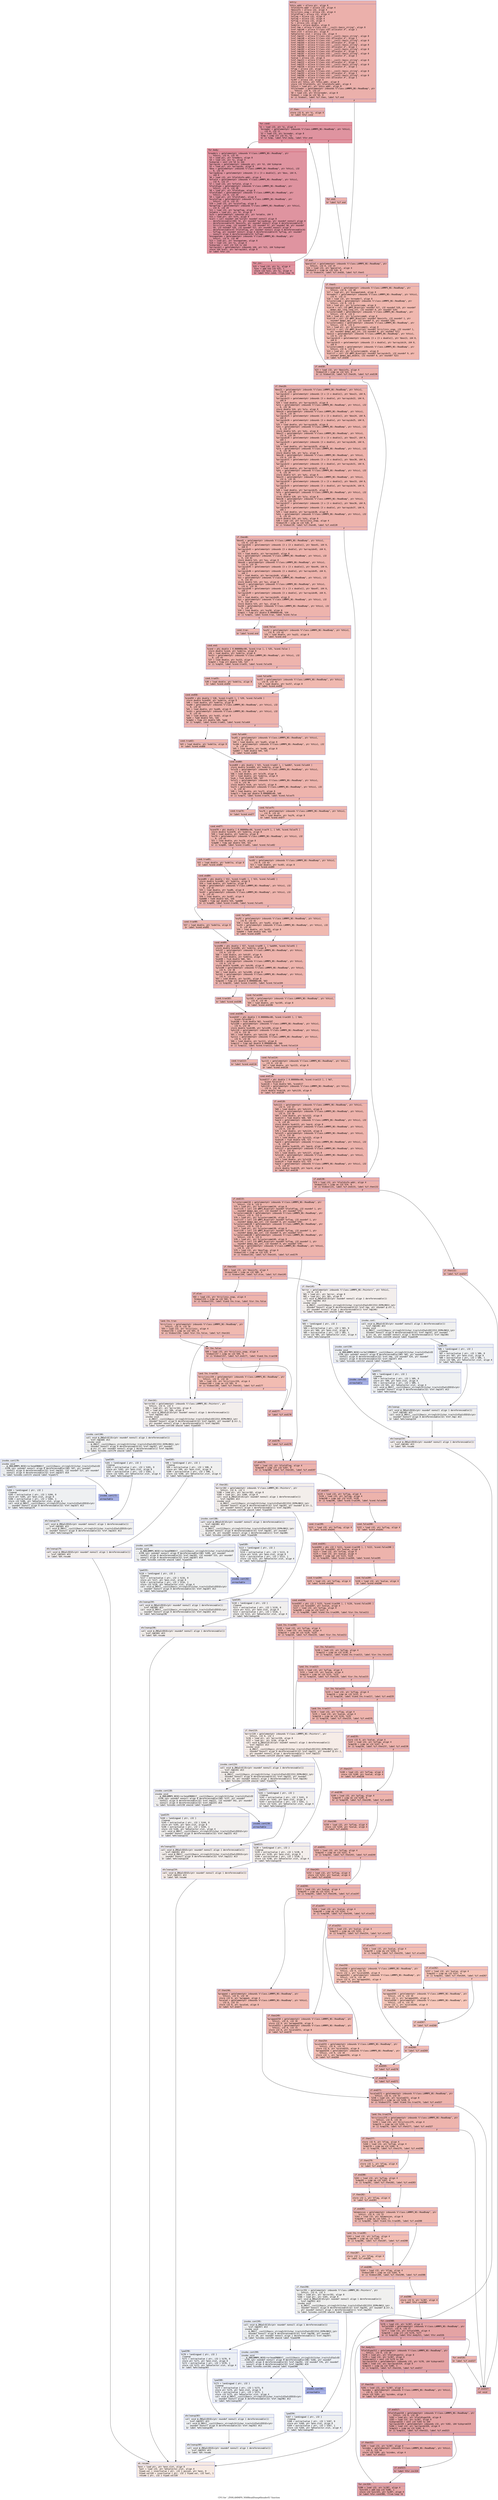 digraph "CFG for '_ZN9LAMMPS_NS8ReadDump6headerEi' function" {
	label="CFG for '_ZN9LAMMPS_NS8ReadDump6headerEi' function";

	Node0x5602383963d0 [shape=record,color="#3d50c3ff", style=filled, fillcolor="#d24b4070" fontname="Courier",label="{entry:\l|  %this.addr = alloca ptr, align 8\l  %fieldinfo.addr = alloca i32, align 4\l  %boxinfo = alloca i32, align 4\l  %triclinic_snap = alloca i32, align 4\l  %fieldflag = alloca i32, align 4\l  %xflag = alloca i32, align 4\l  %yflag = alloca i32, align 4\l  %zflag = alloca i32, align 4\l  %i = alloca i32, align 4\l  %xdelta = alloca double, align 8\l  %ref.tmp = alloca %\"class.std::__cxx11::basic_string\", align 8\l  %ref.tmp146 = alloca %\"class.std::allocator.4\", align 1\l  %exn.slot = alloca ptr, align 8\l  %ehselector.slot = alloca i32, align 4\l  %ref.tmp147 = alloca %\"class.std::__cxx11::basic_string\", align 8\l  %ref.tmp148 = alloca %\"class.std::allocator.4\", align 1\l  %ref.tmp163 = alloca %\"class.std::__cxx11::basic_string\", align 8\l  %ref.tmp164 = alloca %\"class.std::allocator.4\", align 1\l  %ref.tmp167 = alloca %\"class.std::__cxx11::basic_string\", align 8\l  %ref.tmp168 = alloca %\"class.std::allocator.4\", align 1\l  %ref.tmp183 = alloca %\"class.std::__cxx11::basic_string\", align 8\l  %ref.tmp184 = alloca %\"class.std::allocator.4\", align 1\l  %ref.tmp187 = alloca %\"class.std::__cxx11::basic_string\", align 8\l  %ref.tmp188 = alloca %\"class.std::allocator.4\", align 1\l  %value = alloca i32, align 4\l  %ref.tmp221 = alloca %\"class.std::__cxx11::basic_string\", align 8\l  %ref.tmp222 = alloca %\"class.std::allocator.4\", align 1\l  %ref.tmp225 = alloca %\"class.std::__cxx11::basic_string\", align 8\l  %ref.tmp226 = alloca %\"class.std::allocator.4\", align 1\l  %flag = alloca i32, align 4\l  %ref.tmp292 = alloca %\"class.std::__cxx11::basic_string\", align 8\l  %ref.tmp293 = alloca %\"class.std::allocator.4\", align 1\l  %ref.tmp296 = alloca %\"class.std::__cxx11::basic_string\", align 8\l  %ref.tmp297 = alloca %\"class.std::allocator.4\", align 1\l  %i307 = alloca i32, align 4\l  store ptr %this, ptr %this.addr, align 8\l  store i32 %fieldinfo, ptr %fieldinfo.addr, align 4\l  %this1 = load ptr, ptr %this.addr, align 8\l  %filereader = getelementptr inbounds %\"class.LAMMPS_NS::ReadDump\", ptr\l... %this1, i32 0, i32 13\l  %0 = load i32, ptr %filereader, align 8\l  %tobool = icmp ne i32 %0, 0\l  br i1 %tobool, label %if.then, label %if.end\l|{<s0>T|<s1>F}}"];
	Node0x5602383963d0:s0 -> Node0x5602383875e0[tooltip="entry -> if.then\nProbability 62.50%" ];
	Node0x5602383963d0:s1 -> Node0x560238386590[tooltip="entry -> if.end\nProbability 37.50%" ];
	Node0x5602383875e0 [shape=record,color="#3d50c3ff", style=filled, fillcolor="#d6524470" fontname="Courier",label="{if.then:\l|  store i32 0, ptr %i, align 4\l  br label %for.cond\l}"];
	Node0x5602383875e0 -> Node0x56023839eb20[tooltip="if.then -> for.cond\nProbability 100.00%" ];
	Node0x56023839eb20 [shape=record,color="#b70d28ff", style=filled, fillcolor="#b70d2870" fontname="Courier",label="{for.cond:\l|  %1 = load i32, ptr %i, align 4\l  %nreader = getelementptr inbounds %\"class.LAMMPS_NS::ReadDump\", ptr %this1,\l... i32 0, i32 11\l  %2 = load i32, ptr %nreader, align 8\l  %cmp = icmp slt i32 %1, %2\l  br i1 %cmp, label %for.body, label %for.end\l|{<s0>T|<s1>F}}"];
	Node0x56023839eb20:s0 -> Node0x56023839eea0[tooltip="for.cond -> for.body\nProbability 96.88%" ];
	Node0x56023839eb20:s1 -> Node0x56023839ef20[tooltip="for.cond -> for.end\nProbability 3.12%" ];
	Node0x56023839eea0 [shape=record,color="#b70d28ff", style=filled, fillcolor="#b70d2870" fontname="Courier",label="{for.body:\l|  %readers = getelementptr inbounds %\"class.LAMMPS_NS::ReadDump\", ptr\l... %this1, i32 0, i32 55\l  %3 = load ptr, ptr %readers, align 8\l  %4 = load i32, ptr %i, align 4\l  %idxprom = sext i32 %4 to i64\l  %arrayidx = getelementptr inbounds ptr, ptr %3, i64 %idxprom\l  %5 = load ptr, ptr %arrayidx, align 8\l  %box = getelementptr inbounds %\"class.LAMMPS_NS::ReadDump\", ptr %this1, i32\l... 0, i32 35\l  %arraydecay = getelementptr inbounds [3 x [3 x double]], ptr %box, i64 0,\l... i64 0\l  %6 = load i32, ptr %fieldinfo.addr, align 4\l  %nfield = getelementptr inbounds %\"class.LAMMPS_NS::ReadDump\", ptr %this1,\l... i32 0, i32 27\l  %7 = load i32, ptr %nfield, align 4\l  %fieldtype = getelementptr inbounds %\"class.LAMMPS_NS::ReadDump\", ptr\l... %this1, i32 0, i32 28\l  %8 = load ptr, ptr %fieldtype, align 8\l  %fieldlabel = getelementptr inbounds %\"class.LAMMPS_NS::ReadDump\", ptr\l... %this1, i32 0, i32 29\l  %9 = load ptr, ptr %fieldlabel, align 8\l  %scaleflag = getelementptr inbounds %\"class.LAMMPS_NS::ReadDump\", ptr\l... %this1, i32 0, i32 23\l  %10 = load i32, ptr %scaleflag, align 8\l  %wrapflag = getelementptr inbounds %\"class.LAMMPS_NS::ReadDump\", ptr %this1,\l... i32 0, i32 24\l  %11 = load i32, ptr %wrapflag, align 4\l  %vtable = load ptr, ptr %5, align 8\l  %vfn = getelementptr inbounds ptr, ptr %vtable, i64 5\l  %12 = load ptr, ptr %vfn, align 8\l  %call = call noundef i64 %12(ptr noundef nonnull align 8\l... dereferenceable(194) %5, ptr noundef %arraydecay, ptr noundef nonnull align 4\l... dereferenceable(4) %boxinfo, ptr noundef nonnull align 4 dereferenceable(4)\l... %triclinic_snap, i32 noundef %6, i32 noundef %7, ptr noundef %8, ptr noundef\l... %9, i32 noundef %10, i32 noundef %11, ptr noundef nonnull align 4\l... dereferenceable(4) %fieldflag, ptr noundef nonnull align 4 dereferenceable(4)\l... %xflag, ptr noundef nonnull align 4 dereferenceable(4) %yflag, ptr noundef\l... nonnull align 4 dereferenceable(4) %zflag)\l  %nsnapatoms = getelementptr inbounds %\"class.LAMMPS_NS::ReadDump\", ptr\l... %this1, i32 0, i32 48\l  %13 = load ptr, ptr %nsnapatoms, align 8\l  %14 = load i32, ptr %i, align 4\l  %idxprom2 = sext i32 %14 to i64\l  %arrayidx3 = getelementptr inbounds i64, ptr %13, i64 %idxprom2\l  store i64 %call, ptr %arrayidx3, align 8\l  br label %for.inc\l}"];
	Node0x56023839eea0 -> Node0x5602383a0900[tooltip="for.body -> for.inc\nProbability 100.00%" ];
	Node0x5602383a0900 [shape=record,color="#b70d28ff", style=filled, fillcolor="#b70d2870" fontname="Courier",label="{for.inc:\l|  %15 = load i32, ptr %i, align 4\l  %inc = add nsw i32 %15, 1\l  store i32 %inc, ptr %i, align 4\l  br label %for.cond, !llvm.loop !6\l}"];
	Node0x5602383a0900 -> Node0x56023839eb20[tooltip="for.inc -> for.cond\nProbability 100.00%" ];
	Node0x56023839ef20 [shape=record,color="#3d50c3ff", style=filled, fillcolor="#d6524470" fontname="Courier",label="{for.end:\l|  br label %if.end\l}"];
	Node0x56023839ef20 -> Node0x560238386590[tooltip="for.end -> if.end\nProbability 100.00%" ];
	Node0x560238386590 [shape=record,color="#3d50c3ff", style=filled, fillcolor="#d24b4070" fontname="Courier",label="{if.end:\l|  %parallel = getelementptr inbounds %\"class.LAMMPS_NS::ReadDump\", ptr\l... %this1, i32 0, i32 14\l  %16 = load i32, ptr %parallel, align 4\l  %tobool4 = icmp ne i32 %16, 0\l  br i1 %tobool4, label %if.end18, label %if.then5\l|{<s0>T|<s1>F}}"];
	Node0x560238386590:s0 -> Node0x5602383a0e30[tooltip="if.end -> if.end18\nProbability 62.50%" ];
	Node0x560238386590:s1 -> Node0x5602383a0eb0[tooltip="if.end -> if.then5\nProbability 37.50%" ];
	Node0x5602383a0eb0 [shape=record,color="#3d50c3ff", style=filled, fillcolor="#dc5d4a70" fontname="Courier",label="{if.then5:\l|  %nsnapatoms6 = getelementptr inbounds %\"class.LAMMPS_NS::ReadDump\", ptr\l... %this1, i32 0, i32 48\l  %17 = load ptr, ptr %nsnapatoms6, align 8\l  %nreader7 = getelementptr inbounds %\"class.LAMMPS_NS::ReadDump\", ptr %this1,\l... i32 0, i32 11\l  %18 = load i32, ptr %nreader7, align 8\l  %clustercomm = getelementptr inbounds %\"class.LAMMPS_NS::ReadDump\", ptr\l... %this1, i32 0, i32 6\l  %19 = load ptr, ptr %clustercomm, align 8\l  %call8 = call i32 @MPI_Bcast(ptr noundef %17, i32 noundef %18, ptr noundef\l... @ompi_mpi_long_long_int, i32 noundef 0, ptr noundef %19)\l  %clustercomm9 = getelementptr inbounds %\"class.LAMMPS_NS::ReadDump\", ptr\l... %this1, i32 0, i32 6\l  %20 = load ptr, ptr %clustercomm9, align 8\l  %call10 = call i32 @MPI_Bcast(ptr noundef %boxinfo, i32 noundef 1, ptr\l... noundef @ompi_mpi_int, i32 noundef 0, ptr noundef %20)\l  %clustercomm11 = getelementptr inbounds %\"class.LAMMPS_NS::ReadDump\", ptr\l... %this1, i32 0, i32 6\l  %21 = load ptr, ptr %clustercomm11, align 8\l  %call12 = call i32 @MPI_Bcast(ptr noundef %triclinic_snap, i32 noundef 1,\l... ptr noundef @ompi_mpi_int, i32 noundef 0, ptr noundef %21)\l  %box13 = getelementptr inbounds %\"class.LAMMPS_NS::ReadDump\", ptr %this1,\l... i32 0, i32 35\l  %arrayidx14 = getelementptr inbounds [3 x [3 x double]], ptr %box13, i64 0,\l... i64 0\l  %arrayidx15 = getelementptr inbounds [3 x double], ptr %arrayidx14, i64 0,\l... i64 0\l  %clustercomm16 = getelementptr inbounds %\"class.LAMMPS_NS::ReadDump\", ptr\l... %this1, i32 0, i32 6\l  %22 = load ptr, ptr %clustercomm16, align 8\l  %call17 = call i32 @MPI_Bcast(ptr noundef %arrayidx15, i32 noundef 9, ptr\l... noundef @ompi_mpi_double, i32 noundef 0, ptr noundef %22)\l  br label %if.end18\l}"];
	Node0x5602383a0eb0 -> Node0x5602383a0e30[tooltip="if.then5 -> if.end18\nProbability 100.00%" ];
	Node0x5602383a0e30 [shape=record,color="#3d50c3ff", style=filled, fillcolor="#d24b4070" fontname="Courier",label="{if.end18:\l|  %23 = load i32, ptr %boxinfo, align 4\l  %tobool19 = icmp ne i32 %23, 0\l  br i1 %tobool19, label %if.then20, label %if.end130\l|{<s0>T|<s1>F}}"];
	Node0x5602383a0e30:s0 -> Node0x5602383a2350[tooltip="if.end18 -> if.then20\nProbability 62.50%" ];
	Node0x5602383a0e30:s1 -> Node0x5602383a23d0[tooltip="if.end18 -> if.end130\nProbability 37.50%" ];
	Node0x5602383a2350 [shape=record,color="#3d50c3ff", style=filled, fillcolor="#d6524470" fontname="Courier",label="{if.then20:\l|  %box21 = getelementptr inbounds %\"class.LAMMPS_NS::ReadDump\", ptr %this1,\l... i32 0, i32 35\l  %arrayidx22 = getelementptr inbounds [3 x [3 x double]], ptr %box21, i64 0,\l... i64 0\l  %arrayidx23 = getelementptr inbounds [3 x double], ptr %arrayidx22, i64 0,\l... i64 0\l  %24 = load double, ptr %arrayidx23, align 8\l  %xlo = getelementptr inbounds %\"class.LAMMPS_NS::ReadDump\", ptr %this1, i32\l... 0, i32 36\l  store double %24, ptr %xlo, align 8\l  %box24 = getelementptr inbounds %\"class.LAMMPS_NS::ReadDump\", ptr %this1,\l... i32 0, i32 35\l  %arrayidx25 = getelementptr inbounds [3 x [3 x double]], ptr %box24, i64 0,\l... i64 0\l  %arrayidx26 = getelementptr inbounds [3 x double], ptr %arrayidx25, i64 0,\l... i64 1\l  %25 = load double, ptr %arrayidx26, align 8\l  %xhi = getelementptr inbounds %\"class.LAMMPS_NS::ReadDump\", ptr %this1, i32\l... 0, i32 37\l  store double %25, ptr %xhi, align 8\l  %box27 = getelementptr inbounds %\"class.LAMMPS_NS::ReadDump\", ptr %this1,\l... i32 0, i32 35\l  %arrayidx28 = getelementptr inbounds [3 x [3 x double]], ptr %box27, i64 0,\l... i64 1\l  %arrayidx29 = getelementptr inbounds [3 x double], ptr %arrayidx28, i64 0,\l... i64 0\l  %26 = load double, ptr %arrayidx29, align 8\l  %ylo = getelementptr inbounds %\"class.LAMMPS_NS::ReadDump\", ptr %this1, i32\l... 0, i32 38\l  store double %26, ptr %ylo, align 8\l  %box30 = getelementptr inbounds %\"class.LAMMPS_NS::ReadDump\", ptr %this1,\l... i32 0, i32 35\l  %arrayidx31 = getelementptr inbounds [3 x [3 x double]], ptr %box30, i64 0,\l... i64 1\l  %arrayidx32 = getelementptr inbounds [3 x double], ptr %arrayidx31, i64 0,\l... i64 1\l  %27 = load double, ptr %arrayidx32, align 8\l  %yhi = getelementptr inbounds %\"class.LAMMPS_NS::ReadDump\", ptr %this1, i32\l... 0, i32 39\l  store double %27, ptr %yhi, align 8\l  %box33 = getelementptr inbounds %\"class.LAMMPS_NS::ReadDump\", ptr %this1,\l... i32 0, i32 35\l  %arrayidx34 = getelementptr inbounds [3 x [3 x double]], ptr %box33, i64 0,\l... i64 2\l  %arrayidx35 = getelementptr inbounds [3 x double], ptr %arrayidx34, i64 0,\l... i64 0\l  %28 = load double, ptr %arrayidx35, align 8\l  %zlo = getelementptr inbounds %\"class.LAMMPS_NS::ReadDump\", ptr %this1, i32\l... 0, i32 40\l  store double %28, ptr %zlo, align 8\l  %box36 = getelementptr inbounds %\"class.LAMMPS_NS::ReadDump\", ptr %this1,\l... i32 0, i32 35\l  %arrayidx37 = getelementptr inbounds [3 x [3 x double]], ptr %box36, i64 0,\l... i64 2\l  %arrayidx38 = getelementptr inbounds [3 x double], ptr %arrayidx37, i64 0,\l... i64 1\l  %29 = load double, ptr %arrayidx38, align 8\l  %zhi = getelementptr inbounds %\"class.LAMMPS_NS::ReadDump\", ptr %this1, i32\l... 0, i32 41\l  store double %29, ptr %zhi, align 8\l  %30 = load i32, ptr %triclinic_snap, align 4\l  %tobool39 = icmp ne i32 %30, 0\l  br i1 %tobool39, label %if.then40, label %if.end120\l|{<s0>T|<s1>F}}"];
	Node0x5602383a2350:s0 -> Node0x5602383a49a0[tooltip="if.then20 -> if.then40\nProbability 62.50%" ];
	Node0x5602383a2350:s1 -> Node0x5602383a4a20[tooltip="if.then20 -> if.end120\nProbability 37.50%" ];
	Node0x5602383a49a0 [shape=record,color="#3d50c3ff", style=filled, fillcolor="#d8564670" fontname="Courier",label="{if.then40:\l|  %box41 = getelementptr inbounds %\"class.LAMMPS_NS::ReadDump\", ptr %this1,\l... i32 0, i32 35\l  %arrayidx42 = getelementptr inbounds [3 x [3 x double]], ptr %box41, i64 0,\l... i64 0\l  %arrayidx43 = getelementptr inbounds [3 x double], ptr %arrayidx42, i64 0,\l... i64 2\l  %31 = load double, ptr %arrayidx43, align 8\l  %xy = getelementptr inbounds %\"class.LAMMPS_NS::ReadDump\", ptr %this1, i32\l... 0, i32 42\l  store double %31, ptr %xy, align 8\l  %box44 = getelementptr inbounds %\"class.LAMMPS_NS::ReadDump\", ptr %this1,\l... i32 0, i32 35\l  %arrayidx45 = getelementptr inbounds [3 x [3 x double]], ptr %box44, i64 0,\l... i64 1\l  %arrayidx46 = getelementptr inbounds [3 x double], ptr %arrayidx45, i64 0,\l... i64 2\l  %32 = load double, ptr %arrayidx46, align 8\l  %xz = getelementptr inbounds %\"class.LAMMPS_NS::ReadDump\", ptr %this1, i32\l... 0, i32 43\l  store double %32, ptr %xz, align 8\l  %box47 = getelementptr inbounds %\"class.LAMMPS_NS::ReadDump\", ptr %this1,\l... i32 0, i32 35\l  %arrayidx48 = getelementptr inbounds [3 x [3 x double]], ptr %box47, i64 0,\l... i64 2\l  %arrayidx49 = getelementptr inbounds [3 x double], ptr %arrayidx48, i64 0,\l... i64 2\l  %33 = load double, ptr %arrayidx49, align 8\l  %yz = getelementptr inbounds %\"class.LAMMPS_NS::ReadDump\", ptr %this1, i32\l... 0, i32 44\l  store double %33, ptr %yz, align 8\l  %xy50 = getelementptr inbounds %\"class.LAMMPS_NS::ReadDump\", ptr %this1, i32\l... 0, i32 42\l  %34 = load double, ptr %xy50, align 8\l  %cmp51 = fcmp olt double 0.000000e+00, %34\l  br i1 %cmp51, label %cond.true, label %cond.false\l|{<s0>T|<s1>F}}"];
	Node0x5602383a49a0:s0 -> Node0x5602383a7280[tooltip="if.then40 -> cond.true\nProbability 50.00%" ];
	Node0x5602383a49a0:s1 -> Node0x5602383a7300[tooltip="if.then40 -> cond.false\nProbability 50.00%" ];
	Node0x5602383a7280 [shape=record,color="#3d50c3ff", style=filled, fillcolor="#de614d70" fontname="Courier",label="{cond.true:\l|  br label %cond.end\l}"];
	Node0x5602383a7280 -> Node0x5602383a7430[tooltip="cond.true -> cond.end\nProbability 100.00%" ];
	Node0x5602383a7300 [shape=record,color="#3d50c3ff", style=filled, fillcolor="#de614d70" fontname="Courier",label="{cond.false:\l|  %xy52 = getelementptr inbounds %\"class.LAMMPS_NS::ReadDump\", ptr %this1,\l... i32 0, i32 42\l  %35 = load double, ptr %xy52, align 8\l  br label %cond.end\l}"];
	Node0x5602383a7300 -> Node0x5602383a7430[tooltip="cond.false -> cond.end\nProbability 100.00%" ];
	Node0x5602383a7430 [shape=record,color="#3d50c3ff", style=filled, fillcolor="#d8564670" fontname="Courier",label="{cond.end:\l|  %cond = phi double [ 0.000000e+00, %cond.true ], [ %35, %cond.false ]\l  store double %cond, ptr %xdelta, align 8\l  %36 = load double, ptr %xdelta, align 8\l  %xz53 = getelementptr inbounds %\"class.LAMMPS_NS::ReadDump\", ptr %this1, i32\l... 0, i32 43\l  %37 = load double, ptr %xz53, align 8\l  %cmp54 = fcmp olt double %36, %37\l  br i1 %cmp54, label %cond.true55, label %cond.false56\l|{<s0>T|<s1>F}}"];
	Node0x5602383a7430:s0 -> Node0x5602383a7a40[tooltip="cond.end -> cond.true55\nProbability 50.00%" ];
	Node0x5602383a7430:s1 -> Node0x5602383a7ac0[tooltip="cond.end -> cond.false56\nProbability 50.00%" ];
	Node0x5602383a7a40 [shape=record,color="#3d50c3ff", style=filled, fillcolor="#de614d70" fontname="Courier",label="{cond.true55:\l|  %38 = load double, ptr %xdelta, align 8\l  br label %cond.end58\l}"];
	Node0x5602383a7a40 -> Node0x5602383a7c70[tooltip="cond.true55 -> cond.end58\nProbability 100.00%" ];
	Node0x5602383a7ac0 [shape=record,color="#3d50c3ff", style=filled, fillcolor="#de614d70" fontname="Courier",label="{cond.false56:\l|  %xz57 = getelementptr inbounds %\"class.LAMMPS_NS::ReadDump\", ptr %this1,\l... i32 0, i32 43\l  %39 = load double, ptr %xz57, align 8\l  br label %cond.end58\l}"];
	Node0x5602383a7ac0 -> Node0x5602383a7c70[tooltip="cond.false56 -> cond.end58\nProbability 100.00%" ];
	Node0x5602383a7c70 [shape=record,color="#3d50c3ff", style=filled, fillcolor="#d8564670" fontname="Courier",label="{cond.end58:\l|  %cond59 = phi double [ %38, %cond.true55 ], [ %39, %cond.false56 ]\l  store double %cond59, ptr %xdelta, align 8\l  %40 = load double, ptr %xdelta, align 8\l  %xy60 = getelementptr inbounds %\"class.LAMMPS_NS::ReadDump\", ptr %this1, i32\l... 0, i32 42\l  %41 = load double, ptr %xy60, align 8\l  %xz61 = getelementptr inbounds %\"class.LAMMPS_NS::ReadDump\", ptr %this1, i32\l... 0, i32 43\l  %42 = load double, ptr %xz61, align 8\l  %add = fadd double %41, %42\l  %cmp62 = fcmp olt double %40, %add\l  br i1 %cmp62, label %cond.true63, label %cond.false64\l|{<s0>T|<s1>F}}"];
	Node0x5602383a7c70:s0 -> Node0x5602383a8490[tooltip="cond.end58 -> cond.true63\nProbability 50.00%" ];
	Node0x5602383a7c70:s1 -> Node0x5602383a8570[tooltip="cond.end58 -> cond.false64\nProbability 50.00%" ];
	Node0x5602383a8490 [shape=record,color="#3d50c3ff", style=filled, fillcolor="#de614d70" fontname="Courier",label="{cond.true63:\l|  %43 = load double, ptr %xdelta, align 8\l  br label %cond.end68\l}"];
	Node0x5602383a8490 -> Node0x5602383a8780[tooltip="cond.true63 -> cond.end68\nProbability 100.00%" ];
	Node0x5602383a8570 [shape=record,color="#3d50c3ff", style=filled, fillcolor="#de614d70" fontname="Courier",label="{cond.false64:\l|  %xy65 = getelementptr inbounds %\"class.LAMMPS_NS::ReadDump\", ptr %this1,\l... i32 0, i32 42\l  %44 = load double, ptr %xy65, align 8\l  %xz66 = getelementptr inbounds %\"class.LAMMPS_NS::ReadDump\", ptr %this1, i32\l... 0, i32 43\l  %45 = load double, ptr %xz66, align 8\l  %add67 = fadd double %44, %45\l  br label %cond.end68\l}"];
	Node0x5602383a8570 -> Node0x5602383a8780[tooltip="cond.false64 -> cond.end68\nProbability 100.00%" ];
	Node0x5602383a8780 [shape=record,color="#3d50c3ff", style=filled, fillcolor="#d8564670" fontname="Courier",label="{cond.end68:\l|  %cond69 = phi double [ %43, %cond.true63 ], [ %add67, %cond.false64 ]\l  store double %cond69, ptr %xdelta, align 8\l  %xlo70 = getelementptr inbounds %\"class.LAMMPS_NS::ReadDump\", ptr %this1,\l... i32 0, i32 36\l  %46 = load double, ptr %xlo70, align 8\l  %47 = load double, ptr %xdelta, align 8\l  %sub = fsub double %46, %47\l  %xlo71 = getelementptr inbounds %\"class.LAMMPS_NS::ReadDump\", ptr %this1,\l... i32 0, i32 36\l  store double %sub, ptr %xlo71, align 8\l  %xy72 = getelementptr inbounds %\"class.LAMMPS_NS::ReadDump\", ptr %this1, i32\l... 0, i32 42\l  %48 = load double, ptr %xy72, align 8\l  %cmp73 = fcmp ogt double 0.000000e+00, %48\l  br i1 %cmp73, label %cond.true74, label %cond.false75\l|{<s0>T|<s1>F}}"];
	Node0x5602383a8780:s0 -> Node0x5602383a9b40[tooltip="cond.end68 -> cond.true74\nProbability 50.00%" ];
	Node0x5602383a8780:s1 -> Node0x5602383a9c20[tooltip="cond.end68 -> cond.false75\nProbability 50.00%" ];
	Node0x5602383a9b40 [shape=record,color="#3d50c3ff", style=filled, fillcolor="#de614d70" fontname="Courier",label="{cond.true74:\l|  br label %cond.end77\l}"];
	Node0x5602383a9b40 -> Node0x5602383a9db0[tooltip="cond.true74 -> cond.end77\nProbability 100.00%" ];
	Node0x5602383a9c20 [shape=record,color="#3d50c3ff", style=filled, fillcolor="#de614d70" fontname="Courier",label="{cond.false75:\l|  %xy76 = getelementptr inbounds %\"class.LAMMPS_NS::ReadDump\", ptr %this1,\l... i32 0, i32 42\l  %49 = load double, ptr %xy76, align 8\l  br label %cond.end77\l}"];
	Node0x5602383a9c20 -> Node0x5602383a9db0[tooltip="cond.false75 -> cond.end77\nProbability 100.00%" ];
	Node0x5602383a9db0 [shape=record,color="#3d50c3ff", style=filled, fillcolor="#d8564670" fontname="Courier",label="{cond.end77:\l|  %cond78 = phi double [ 0.000000e+00, %cond.true74 ], [ %49, %cond.false75 ]\l  store double %cond78, ptr %xdelta, align 8\l  %50 = load double, ptr %xdelta, align 8\l  %xz79 = getelementptr inbounds %\"class.LAMMPS_NS::ReadDump\", ptr %this1, i32\l... 0, i32 43\l  %51 = load double, ptr %xz79, align 8\l  %cmp80 = fcmp ogt double %50, %51\l  br i1 %cmp80, label %cond.true81, label %cond.false82\l|{<s0>T|<s1>F}}"];
	Node0x5602383a9db0:s0 -> Node0x5602383aa3c0[tooltip="cond.end77 -> cond.true81\nProbability 50.00%" ];
	Node0x5602383a9db0:s1 -> Node0x5602383aa4a0[tooltip="cond.end77 -> cond.false82\nProbability 50.00%" ];
	Node0x5602383aa3c0 [shape=record,color="#3d50c3ff", style=filled, fillcolor="#de614d70" fontname="Courier",label="{cond.true81:\l|  %52 = load double, ptr %xdelta, align 8\l  br label %cond.end84\l}"];
	Node0x5602383aa3c0 -> Node0x5602383aa6b0[tooltip="cond.true81 -> cond.end84\nProbability 100.00%" ];
	Node0x5602383aa4a0 [shape=record,color="#3d50c3ff", style=filled, fillcolor="#de614d70" fontname="Courier",label="{cond.false82:\l|  %xz83 = getelementptr inbounds %\"class.LAMMPS_NS::ReadDump\", ptr %this1,\l... i32 0, i32 43\l  %53 = load double, ptr %xz83, align 8\l  br label %cond.end84\l}"];
	Node0x5602383aa4a0 -> Node0x5602383aa6b0[tooltip="cond.false82 -> cond.end84\nProbability 100.00%" ];
	Node0x5602383aa6b0 [shape=record,color="#3d50c3ff", style=filled, fillcolor="#d8564670" fontname="Courier",label="{cond.end84:\l|  %cond85 = phi double [ %52, %cond.true81 ], [ %53, %cond.false82 ]\l  store double %cond85, ptr %xdelta, align 8\l  %54 = load double, ptr %xdelta, align 8\l  %xy86 = getelementptr inbounds %\"class.LAMMPS_NS::ReadDump\", ptr %this1, i32\l... 0, i32 42\l  %55 = load double, ptr %xy86, align 8\l  %xz87 = getelementptr inbounds %\"class.LAMMPS_NS::ReadDump\", ptr %this1, i32\l... 0, i32 43\l  %56 = load double, ptr %xz87, align 8\l  %add88 = fadd double %55, %56\l  %cmp89 = fcmp ogt double %54, %add88\l  br i1 %cmp89, label %cond.true90, label %cond.false91\l|{<s0>T|<s1>F}}"];
	Node0x5602383aa6b0:s0 -> Node0x5602383aaed0[tooltip="cond.end84 -> cond.true90\nProbability 50.00%" ];
	Node0x5602383aa6b0:s1 -> Node0x5602383aafb0[tooltip="cond.end84 -> cond.false91\nProbability 50.00%" ];
	Node0x5602383aaed0 [shape=record,color="#3d50c3ff", style=filled, fillcolor="#de614d70" fontname="Courier",label="{cond.true90:\l|  %57 = load double, ptr %xdelta, align 8\l  br label %cond.end95\l}"];
	Node0x5602383aaed0 -> Node0x5602383ab1c0[tooltip="cond.true90 -> cond.end95\nProbability 100.00%" ];
	Node0x5602383aafb0 [shape=record,color="#3d50c3ff", style=filled, fillcolor="#de614d70" fontname="Courier",label="{cond.false91:\l|  %xy92 = getelementptr inbounds %\"class.LAMMPS_NS::ReadDump\", ptr %this1,\l... i32 0, i32 42\l  %58 = load double, ptr %xy92, align 8\l  %xz93 = getelementptr inbounds %\"class.LAMMPS_NS::ReadDump\", ptr %this1, i32\l... 0, i32 43\l  %59 = load double, ptr %xz93, align 8\l  %add94 = fadd double %58, %59\l  br label %cond.end95\l}"];
	Node0x5602383aafb0 -> Node0x5602383ab1c0[tooltip="cond.false91 -> cond.end95\nProbability 100.00%" ];
	Node0x5602383ab1c0 [shape=record,color="#3d50c3ff", style=filled, fillcolor="#d8564670" fontname="Courier",label="{cond.end95:\l|  %cond96 = phi double [ %57, %cond.true90 ], [ %add94, %cond.false91 ]\l  store double %cond96, ptr %xdelta, align 8\l  %xhi97 = getelementptr inbounds %\"class.LAMMPS_NS::ReadDump\", ptr %this1,\l... i32 0, i32 37\l  %60 = load double, ptr %xhi97, align 8\l  %61 = load double, ptr %xdelta, align 8\l  %sub98 = fsub double %60, %61\l  %xhi99 = getelementptr inbounds %\"class.LAMMPS_NS::ReadDump\", ptr %this1,\l... i32 0, i32 37\l  store double %sub98, ptr %xhi99, align 8\l  %ylo100 = getelementptr inbounds %\"class.LAMMPS_NS::ReadDump\", ptr %this1,\l... i32 0, i32 38\l  %62 = load double, ptr %ylo100, align 8\l  %yz101 = getelementptr inbounds %\"class.LAMMPS_NS::ReadDump\", ptr %this1,\l... i32 0, i32 44\l  %63 = load double, ptr %yz101, align 8\l  %cmp102 = fcmp olt double 0.000000e+00, %63\l  br i1 %cmp102, label %cond.true103, label %cond.false104\l|{<s0>T|<s1>F}}"];
	Node0x5602383ab1c0:s0 -> Node0x5602383abed0[tooltip="cond.end95 -> cond.true103\nProbability 50.00%" ];
	Node0x5602383ab1c0:s1 -> Node0x5602383abfb0[tooltip="cond.end95 -> cond.false104\nProbability 50.00%" ];
	Node0x5602383abed0 [shape=record,color="#3d50c3ff", style=filled, fillcolor="#de614d70" fontname="Courier",label="{cond.true103:\l|  br label %cond.end106\l}"];
	Node0x5602383abed0 -> Node0x5602383ac140[tooltip="cond.true103 -> cond.end106\nProbability 100.00%" ];
	Node0x5602383abfb0 [shape=record,color="#3d50c3ff", style=filled, fillcolor="#de614d70" fontname="Courier",label="{cond.false104:\l|  %yz105 = getelementptr inbounds %\"class.LAMMPS_NS::ReadDump\", ptr %this1,\l... i32 0, i32 44\l  %64 = load double, ptr %yz105, align 8\l  br label %cond.end106\l}"];
	Node0x5602383abfb0 -> Node0x5602383ac140[tooltip="cond.false104 -> cond.end106\nProbability 100.00%" ];
	Node0x5602383ac140 [shape=record,color="#3d50c3ff", style=filled, fillcolor="#d8564670" fontname="Courier",label="{cond.end106:\l|  %cond107 = phi double [ 0.000000e+00, %cond.true103 ], [ %64,\l... %cond.false104 ]\l  %sub108 = fsub double %62, %cond107\l  %ylo109 = getelementptr inbounds %\"class.LAMMPS_NS::ReadDump\", ptr %this1,\l... i32 0, i32 38\l  store double %sub108, ptr %ylo109, align 8\l  %yhi110 = getelementptr inbounds %\"class.LAMMPS_NS::ReadDump\", ptr %this1,\l... i32 0, i32 39\l  %65 = load double, ptr %yhi110, align 8\l  %yz111 = getelementptr inbounds %\"class.LAMMPS_NS::ReadDump\", ptr %this1,\l... i32 0, i32 44\l  %66 = load double, ptr %yz111, align 8\l  %cmp112 = fcmp ogt double 0.000000e+00, %66\l  br i1 %cmp112, label %cond.true113, label %cond.false114\l|{<s0>T|<s1>F}}"];
	Node0x5602383ac140:s0 -> Node0x5602383a3280[tooltip="cond.end106 -> cond.true113\nProbability 50.00%" ];
	Node0x5602383ac140:s1 -> Node0x5602383a3360[tooltip="cond.end106 -> cond.false114\nProbability 50.00%" ];
	Node0x5602383a3280 [shape=record,color="#3d50c3ff", style=filled, fillcolor="#de614d70" fontname="Courier",label="{cond.true113:\l|  br label %cond.end116\l}"];
	Node0x5602383a3280 -> Node0x5602383a34f0[tooltip="cond.true113 -> cond.end116\nProbability 100.00%" ];
	Node0x5602383a3360 [shape=record,color="#3d50c3ff", style=filled, fillcolor="#de614d70" fontname="Courier",label="{cond.false114:\l|  %yz115 = getelementptr inbounds %\"class.LAMMPS_NS::ReadDump\", ptr %this1,\l... i32 0, i32 44\l  %67 = load double, ptr %yz115, align 8\l  br label %cond.end116\l}"];
	Node0x5602383a3360 -> Node0x5602383a34f0[tooltip="cond.false114 -> cond.end116\nProbability 100.00%" ];
	Node0x5602383a34f0 [shape=record,color="#3d50c3ff", style=filled, fillcolor="#d8564670" fontname="Courier",label="{cond.end116:\l|  %cond117 = phi double [ 0.000000e+00, %cond.true113 ], [ %67,\l... %cond.false114 ]\l  %sub118 = fsub double %65, %cond117\l  %yhi119 = getelementptr inbounds %\"class.LAMMPS_NS::ReadDump\", ptr %this1,\l... i32 0, i32 39\l  store double %sub118, ptr %yhi119, align 8\l  br label %if.end120\l}"];
	Node0x5602383a34f0 -> Node0x5602383a4a20[tooltip="cond.end116 -> if.end120\nProbability 100.00%" ];
	Node0x5602383a4a20 [shape=record,color="#3d50c3ff", style=filled, fillcolor="#d6524470" fontname="Courier",label="{if.end120:\l|  %xhi121 = getelementptr inbounds %\"class.LAMMPS_NS::ReadDump\", ptr %this1,\l... i32 0, i32 37\l  %68 = load double, ptr %xhi121, align 8\l  %xlo122 = getelementptr inbounds %\"class.LAMMPS_NS::ReadDump\", ptr %this1,\l... i32 0, i32 36\l  %69 = load double, ptr %xlo122, align 8\l  %sub123 = fsub double %68, %69\l  %xprd = getelementptr inbounds %\"class.LAMMPS_NS::ReadDump\", ptr %this1, i32\l... 0, i32 45\l  store double %sub123, ptr %xprd, align 8\l  %yhi124 = getelementptr inbounds %\"class.LAMMPS_NS::ReadDump\", ptr %this1,\l... i32 0, i32 39\l  %70 = load double, ptr %yhi124, align 8\l  %ylo125 = getelementptr inbounds %\"class.LAMMPS_NS::ReadDump\", ptr %this1,\l... i32 0, i32 38\l  %71 = load double, ptr %ylo125, align 8\l  %sub126 = fsub double %70, %71\l  %yprd = getelementptr inbounds %\"class.LAMMPS_NS::ReadDump\", ptr %this1, i32\l... 0, i32 46\l  store double %sub126, ptr %yprd, align 8\l  %zhi127 = getelementptr inbounds %\"class.LAMMPS_NS::ReadDump\", ptr %this1,\l... i32 0, i32 41\l  %72 = load double, ptr %zhi127, align 8\l  %zlo128 = getelementptr inbounds %\"class.LAMMPS_NS::ReadDump\", ptr %this1,\l... i32 0, i32 40\l  %73 = load double, ptr %zlo128, align 8\l  %sub129 = fsub double %72, %73\l  %zprd = getelementptr inbounds %\"class.LAMMPS_NS::ReadDump\", ptr %this1, i32\l... 0, i32 47\l  store double %sub129, ptr %zprd, align 8\l  br label %if.end130\l}"];
	Node0x5602383a4a20 -> Node0x5602383a23d0[tooltip="if.end120 -> if.end130\nProbability 100.00%" ];
	Node0x5602383a23d0 [shape=record,color="#3d50c3ff", style=filled, fillcolor="#d24b4070" fontname="Courier",label="{if.end130:\l|  %74 = load i32, ptr %fieldinfo.addr, align 4\l  %tobool131 = icmp ne i32 %74, 0\l  br i1 %tobool131, label %if.end133, label %if.then132\l|{<s0>T|<s1>F}}"];
	Node0x5602383a23d0:s0 -> Node0x5602383aeec0[tooltip="if.end130 -> if.end133\nProbability 62.50%" ];
	Node0x5602383a23d0:s1 -> Node0x5602383aef40[tooltip="if.end130 -> if.then132\nProbability 37.50%" ];
	Node0x5602383aef40 [shape=record,color="#3d50c3ff", style=filled, fillcolor="#dc5d4a70" fontname="Courier",label="{if.then132:\l|  br label %if.end327\l}"];
	Node0x5602383aef40 -> Node0x5602383af070[tooltip="if.then132 -> if.end327\nProbability 100.00%" ];
	Node0x5602383aeec0 [shape=record,color="#3d50c3ff", style=filled, fillcolor="#d6524470" fontname="Courier",label="{if.end133:\l|  %clustercomm134 = getelementptr inbounds %\"class.LAMMPS_NS::ReadDump\", ptr\l... %this1, i32 0, i32 6\l  %75 = load ptr, ptr %clustercomm134, align 8\l  %call135 = call i32 @MPI_Bcast(ptr noundef %fieldflag, i32 noundef 1, ptr\l... noundef @ompi_mpi_int, i32 noundef 0, ptr noundef %75)\l  %clustercomm136 = getelementptr inbounds %\"class.LAMMPS_NS::ReadDump\", ptr\l... %this1, i32 0, i32 6\l  %76 = load ptr, ptr %clustercomm136, align 8\l  %call137 = call i32 @MPI_Bcast(ptr noundef %xflag, i32 noundef 1, ptr\l... noundef @ompi_mpi_int, i32 noundef 0, ptr noundef %76)\l  %clustercomm138 = getelementptr inbounds %\"class.LAMMPS_NS::ReadDump\", ptr\l... %this1, i32 0, i32 6\l  %77 = load ptr, ptr %clustercomm138, align 8\l  %call139 = call i32 @MPI_Bcast(ptr noundef %yflag, i32 noundef 1, ptr\l... noundef @ompi_mpi_int, i32 noundef 0, ptr noundef %77)\l  %clustercomm140 = getelementptr inbounds %\"class.LAMMPS_NS::ReadDump\", ptr\l... %this1, i32 0, i32 6\l  %78 = load ptr, ptr %clustercomm140, align 8\l  %call141 = call i32 @MPI_Bcast(ptr noundef %zflag, i32 noundef 1, ptr\l... noundef @ompi_mpi_int, i32 noundef 0, ptr noundef %78)\l  %boxflag = getelementptr inbounds %\"class.LAMMPS_NS::ReadDump\", ptr %this1,\l... i32 0, i32 17\l  %79 = load i32, ptr %boxflag, align 8\l  %tobool142 = icmp ne i32 %79, 0\l  br i1 %tobool142, label %if.then143, label %if.end179\l|{<s0>T|<s1>F}}"];
	Node0x5602383aeec0:s0 -> Node0x5602383aff80[tooltip="if.end133 -> if.then143\nProbability 62.50%" ];
	Node0x5602383aeec0:s1 -> Node0x5602383b0000[tooltip="if.end133 -> if.end179\nProbability 37.50%" ];
	Node0x5602383aff80 [shape=record,color="#3d50c3ff", style=filled, fillcolor="#d8564670" fontname="Courier",label="{if.then143:\l|  %80 = load i32, ptr %boxinfo, align 4\l  %tobool144 = icmp ne i32 %80, 0\l  br i1 %tobool144, label %if.else, label %if.then145\l|{<s0>T|<s1>F}}"];
	Node0x5602383aff80:s0 -> Node0x5602383b02d0[tooltip="if.then143 -> if.else\nProbability 100.00%" ];
	Node0x5602383aff80:s1 -> Node0x5602383b0340[tooltip="if.then143 -> if.then145\nProbability 0.00%" ];
	Node0x5602383b0340 [shape=record,color="#3d50c3ff", style=filled, fillcolor="#e3d9d370" fontname="Courier",label="{if.then145:\l|  %error = getelementptr inbounds %\"class.LAMMPS_NS::Pointers\", ptr %this1,\l... i32 0, i32 3\l  %81 = load ptr, ptr %error, align 8\l  %82 = load ptr, ptr %81, align 8\l  call void @_ZNSaIcEC1Ev(ptr noundef nonnull align 1 dereferenceable(1)\l... %ref.tmp146) #13\l  invoke void\l... @_ZNSt7__cxx1112basic_stringIcSt11char_traitsIcESaIcEEC2IS3_EEPKcRKS3_(ptr\l... noundef nonnull align 8 dereferenceable(32) %ref.tmp, ptr noundef @.str.1,\l... ptr noundef nonnull align 1 dereferenceable(1) %ref.tmp146)\l          to label %invoke.cont unwind label %lpad\l}"];
	Node0x5602383b0340 -> Node0x5602383b0830[tooltip="if.then145 -> invoke.cont\nProbability 50.00%" ];
	Node0x5602383b0340 -> Node0x5602383b08b0[tooltip="if.then145 -> lpad\nProbability 50.00%" ];
	Node0x5602383b0830 [shape=record,color="#3d50c3ff", style=filled, fillcolor="#dedcdb70" fontname="Courier",label="{invoke.cont:\l|  call void @_ZNSaIcEC1Ev(ptr noundef nonnull align 1 dereferenceable(1)\l... %ref.tmp148) #13\l  invoke void\l... @_ZNSt7__cxx1112basic_stringIcSt11char_traitsIcESaIcEEC2IS3_EEPKcRKS3_(ptr\l... noundef nonnull align 8 dereferenceable(32) %ref.tmp147, ptr noundef\l... @.str.16, ptr noundef nonnull align 1 dereferenceable(1) %ref.tmp148)\l          to label %invoke.cont150 unwind label %lpad149\l}"];
	Node0x5602383b0830 -> Node0x5602383b0c30[tooltip="invoke.cont -> invoke.cont150\nProbability 50.00%" ];
	Node0x5602383b0830 -> Node0x5602383b0c80[tooltip="invoke.cont -> lpad149\nProbability 50.00%" ];
	Node0x5602383b0c30 [shape=record,color="#3d50c3ff", style=filled, fillcolor="#d9dce170" fontname="Courier",label="{invoke.cont150:\l|  invoke void\l... @_ZN9LAMMPS_NS5Error3allERKNSt7__cxx1112basic_stringIcSt11char_traitsIcESaIcEE\l...EiS8_(ptr noundef nonnull align 8 dereferenceable(196) %82, ptr noundef\l... nonnull align 8 dereferenceable(32) %ref.tmp, i32 noundef 524, ptr noundef\l... nonnull align 8 dereferenceable(32) %ref.tmp147) #14\l          to label %invoke.cont152 unwind label %lpad151\l}"];
	Node0x5602383b0c30 -> Node0x5602383b0be0[tooltip="invoke.cont150 -> invoke.cont152\nProbability 0.00%" ];
	Node0x5602383b0c30 -> Node0x5602383b0fa0[tooltip="invoke.cont150 -> lpad151\nProbability 100.00%" ];
	Node0x5602383b0be0 [shape=record,color="#3d50c3ff", style=filled, fillcolor="#3d50c370" fontname="Courier",label="{invoke.cont152:\l|  unreachable\l}"];
	Node0x5602383b08b0 [shape=record,color="#3d50c3ff", style=filled, fillcolor="#dedcdb70" fontname="Courier",label="{lpad:\l|  %83 = landingpad \{ ptr, i32 \}\l          cleanup\l  %84 = extractvalue \{ ptr, i32 \} %83, 0\l  store ptr %84, ptr %exn.slot, align 8\l  %85 = extractvalue \{ ptr, i32 \} %83, 1\l  store i32 %85, ptr %ehselector.slot, align 4\l  br label %ehcleanup154\l}"];
	Node0x5602383b08b0 -> Node0x5602383b1560[tooltip="lpad -> ehcleanup154\nProbability 100.00%" ];
	Node0x5602383b0c80 [shape=record,color="#3d50c3ff", style=filled, fillcolor="#d9dce170" fontname="Courier",label="{lpad149:\l|  %86 = landingpad \{ ptr, i32 \}\l          cleanup\l  %87 = extractvalue \{ ptr, i32 \} %86, 0\l  store ptr %87, ptr %exn.slot, align 8\l  %88 = extractvalue \{ ptr, i32 \} %86, 1\l  store i32 %88, ptr %ehselector.slot, align 4\l  br label %ehcleanup\l}"];
	Node0x5602383b0c80 -> Node0x5602383b18b0[tooltip="lpad149 -> ehcleanup\nProbability 100.00%" ];
	Node0x5602383b0fa0 [shape=record,color="#3d50c3ff", style=filled, fillcolor="#d9dce170" fontname="Courier",label="{lpad151:\l|  %89 = landingpad \{ ptr, i32 \}\l          cleanup\l  %90 = extractvalue \{ ptr, i32 \} %89, 0\l  store ptr %90, ptr %exn.slot, align 8\l  %91 = extractvalue \{ ptr, i32 \} %89, 1\l  store i32 %91, ptr %ehselector.slot, align 4\l  call void @_ZNSt7__cxx1112basic_stringIcSt11char_traitsIcESaIcEED1Ev(ptr\l... noundef nonnull align 8 dereferenceable(32) %ref.tmp147) #13\l  br label %ehcleanup\l}"];
	Node0x5602383b0fa0 -> Node0x5602383b18b0[tooltip="lpad151 -> ehcleanup\nProbability 100.00%" ];
	Node0x5602383b18b0 [shape=record,color="#3d50c3ff", style=filled, fillcolor="#dedcdb70" fontname="Courier",label="{ehcleanup:\l|  call void @_ZNSaIcED1Ev(ptr noundef nonnull align 1 dereferenceable(1)\l... %ref.tmp148) #13\l  call void @_ZNSt7__cxx1112basic_stringIcSt11char_traitsIcESaIcEED1Ev(ptr\l... noundef nonnull align 8 dereferenceable(32) %ref.tmp) #13\l  br label %ehcleanup154\l}"];
	Node0x5602383b18b0 -> Node0x5602383b1560[tooltip="ehcleanup -> ehcleanup154\nProbability 100.00%" ];
	Node0x5602383b1560 [shape=record,color="#3d50c3ff", style=filled, fillcolor="#e3d9d370" fontname="Courier",label="{ehcleanup154:\l|  call void @_ZNSaIcED1Ev(ptr noundef nonnull align 1 dereferenceable(1)\l... %ref.tmp146) #13\l  br label %eh.resume\l}"];
	Node0x5602383b1560 -> Node0x5602383b2160[tooltip="ehcleanup154 -> eh.resume\nProbability 100.00%" ];
	Node0x5602383b02d0 [shape=record,color="#3d50c3ff", style=filled, fillcolor="#d8564670" fontname="Courier",label="{if.else:\l|  %92 = load i32, ptr %triclinic_snap, align 4\l  %tobool155 = icmp ne i32 %92, 0\l  br i1 %tobool155, label %land.lhs.true, label %lor.lhs.false\l|{<s0>T|<s1>F}}"];
	Node0x5602383b02d0:s0 -> Node0x5602383b2360[tooltip="if.else -> land.lhs.true\nProbability 62.50%" ];
	Node0x5602383b02d0:s1 -> Node0x5602383b23e0[tooltip="if.else -> lor.lhs.false\nProbability 37.50%" ];
	Node0x5602383b2360 [shape=record,color="#3d50c3ff", style=filled, fillcolor="#de614d70" fontname="Courier",label="{land.lhs.true:\l|  %triclinic = getelementptr inbounds %\"class.LAMMPS_NS::ReadDump\", ptr\l... %this1, i32 0, i32 16\l  %93 = load i32, ptr %triclinic, align 4\l  %tobool156 = icmp ne i32 %93, 0\l  br i1 %tobool156, label %lor.lhs.false, label %if.then161\l|{<s0>T|<s1>F}}"];
	Node0x5602383b2360:s0 -> Node0x5602383b23e0[tooltip="land.lhs.true -> lor.lhs.false\nProbability 100.00%" ];
	Node0x5602383b2360:s1 -> Node0x5602383b2740[tooltip="land.lhs.true -> if.then161\nProbability 0.00%" ];
	Node0x5602383b23e0 [shape=record,color="#3d50c3ff", style=filled, fillcolor="#d8564670" fontname="Courier",label="{lor.lhs.false:\l|  %94 = load i32, ptr %triclinic_snap, align 4\l  %tobool157 = icmp ne i32 %94, 0\l  br i1 %tobool157, label %if.end177, label %land.lhs.true158\l|{<s0>T|<s1>F}}"];
	Node0x5602383b23e0:s0 -> Node0x5602383b29b0[tooltip="lor.lhs.false -> if.end177\nProbability 62.50%" ];
	Node0x5602383b23e0:s1 -> Node0x5602383b2a60[tooltip="lor.lhs.false -> land.lhs.true158\nProbability 37.50%" ];
	Node0x5602383b2a60 [shape=record,color="#3d50c3ff", style=filled, fillcolor="#e1675170" fontname="Courier",label="{land.lhs.true158:\l|  %triclinic159 = getelementptr inbounds %\"class.LAMMPS_NS::ReadDump\", ptr\l... %this1, i32 0, i32 16\l  %95 = load i32, ptr %triclinic159, align 4\l  %tobool160 = icmp ne i32 %95, 0\l  br i1 %tobool160, label %if.then161, label %if.end177\l|{<s0>T|<s1>F}}"];
	Node0x5602383b2a60:s0 -> Node0x5602383b2740[tooltip="land.lhs.true158 -> if.then161\nProbability 0.00%" ];
	Node0x5602383b2a60:s1 -> Node0x5602383b29b0[tooltip="land.lhs.true158 -> if.end177\nProbability 100.00%" ];
	Node0x5602383b2740 [shape=record,color="#3d50c3ff", style=filled, fillcolor="#e3d9d370" fontname="Courier",label="{if.then161:\l|  %error162 = getelementptr inbounds %\"class.LAMMPS_NS::Pointers\", ptr\l... %this1, i32 0, i32 3\l  %96 = load ptr, ptr %error162, align 8\l  %97 = load ptr, ptr %96, align 8\l  call void @_ZNSaIcEC1Ev(ptr noundef nonnull align 1 dereferenceable(1)\l... %ref.tmp164) #13\l  invoke void\l... @_ZNSt7__cxx1112basic_stringIcSt11char_traitsIcESaIcEEC2IS3_EEPKcRKS3_(ptr\l... noundef nonnull align 8 dereferenceable(32) %ref.tmp163, ptr noundef @.str.1,\l... ptr noundef nonnull align 1 dereferenceable(1) %ref.tmp164)\l          to label %invoke.cont166 unwind label %lpad165\l}"];
	Node0x5602383b2740 -> Node0x5602383a9380[tooltip="if.then161 -> invoke.cont166\nProbability 50.00%" ];
	Node0x5602383b2740 -> Node0x5602383a9400[tooltip="if.then161 -> lpad165\nProbability 50.00%" ];
	Node0x5602383a9380 [shape=record,color="#3d50c3ff", style=filled, fillcolor="#dedcdb70" fontname="Courier",label="{invoke.cont166:\l|  call void @_ZNSaIcEC1Ev(ptr noundef nonnull align 1 dereferenceable(1)\l... %ref.tmp168) #13\l  invoke void\l... @_ZNSt7__cxx1112basic_stringIcSt11char_traitsIcESaIcEEC2IS3_EEPKcRKS3_(ptr\l... noundef nonnull align 8 dereferenceable(32) %ref.tmp167, ptr noundef\l... @.str.17, ptr noundef nonnull align 1 dereferenceable(1) %ref.tmp168)\l          to label %invoke.cont170 unwind label %lpad169\l}"];
	Node0x5602383a9380 -> Node0x5602383b3d60[tooltip="invoke.cont166 -> invoke.cont170\nProbability 50.00%" ];
	Node0x5602383a9380 -> Node0x5602383b3db0[tooltip="invoke.cont166 -> lpad169\nProbability 50.00%" ];
	Node0x5602383b3d60 [shape=record,color="#3d50c3ff", style=filled, fillcolor="#d9dce170" fontname="Courier",label="{invoke.cont170:\l|  invoke void\l... @_ZN9LAMMPS_NS5Error3oneERKNSt7__cxx1112basic_stringIcSt11char_traitsIcESaIcEE\l...EiS8_(ptr noundef nonnull align 8 dereferenceable(196) %97, ptr noundef\l... nonnull align 8 dereferenceable(32) %ref.tmp163, i32 noundef 527, ptr noundef\l... nonnull align 8 dereferenceable(32) %ref.tmp167) #14\l          to label %invoke.cont172 unwind label %lpad171\l}"];
	Node0x5602383b3d60 -> Node0x5602383b3d10[tooltip="invoke.cont170 -> invoke.cont172\nProbability 0.00%" ];
	Node0x5602383b3d60 -> Node0x5602383b4080[tooltip="invoke.cont170 -> lpad171\nProbability 100.00%" ];
	Node0x5602383b3d10 [shape=record,color="#3d50c3ff", style=filled, fillcolor="#3d50c370" fontname="Courier",label="{invoke.cont172:\l|  unreachable\l}"];
	Node0x5602383a9400 [shape=record,color="#3d50c3ff", style=filled, fillcolor="#dedcdb70" fontname="Courier",label="{lpad165:\l|  %98 = landingpad \{ ptr, i32 \}\l          cleanup\l  %99 = extractvalue \{ ptr, i32 \} %98, 0\l  store ptr %99, ptr %exn.slot, align 8\l  %100 = extractvalue \{ ptr, i32 \} %98, 1\l  store i32 %100, ptr %ehselector.slot, align 4\l  br label %ehcleanup176\l}"];
	Node0x5602383a9400 -> Node0x5602383b4660[tooltip="lpad165 -> ehcleanup176\nProbability 100.00%" ];
	Node0x5602383b3db0 [shape=record,color="#3d50c3ff", style=filled, fillcolor="#d9dce170" fontname="Courier",label="{lpad169:\l|  %101 = landingpad \{ ptr, i32 \}\l          cleanup\l  %102 = extractvalue \{ ptr, i32 \} %101, 0\l  store ptr %102, ptr %exn.slot, align 8\l  %103 = extractvalue \{ ptr, i32 \} %101, 1\l  store i32 %103, ptr %ehselector.slot, align 4\l  br label %ehcleanup174\l}"];
	Node0x5602383b3db0 -> Node0x5602383b49b0[tooltip="lpad169 -> ehcleanup174\nProbability 100.00%" ];
	Node0x5602383b4080 [shape=record,color="#3d50c3ff", style=filled, fillcolor="#d9dce170" fontname="Courier",label="{lpad171:\l|  %104 = landingpad \{ ptr, i32 \}\l          cleanup\l  %105 = extractvalue \{ ptr, i32 \} %104, 0\l  store ptr %105, ptr %exn.slot, align 8\l  %106 = extractvalue \{ ptr, i32 \} %104, 1\l  store i32 %106, ptr %ehselector.slot, align 4\l  call void @_ZNSt7__cxx1112basic_stringIcSt11char_traitsIcESaIcEED1Ev(ptr\l... noundef nonnull align 8 dereferenceable(32) %ref.tmp167) #13\l  br label %ehcleanup174\l}"];
	Node0x5602383b4080 -> Node0x5602383b49b0[tooltip="lpad171 -> ehcleanup174\nProbability 100.00%" ];
	Node0x5602383b49b0 [shape=record,color="#3d50c3ff", style=filled, fillcolor="#dedcdb70" fontname="Courier",label="{ehcleanup174:\l|  call void @_ZNSaIcED1Ev(ptr noundef nonnull align 1 dereferenceable(1)\l... %ref.tmp168) #13\l  call void @_ZNSt7__cxx1112basic_stringIcSt11char_traitsIcESaIcEED1Ev(ptr\l... noundef nonnull align 8 dereferenceable(32) %ref.tmp163) #13\l  br label %ehcleanup176\l}"];
	Node0x5602383b49b0 -> Node0x5602383b4660[tooltip="ehcleanup174 -> ehcleanup176\nProbability 100.00%" ];
	Node0x5602383b4660 [shape=record,color="#3d50c3ff", style=filled, fillcolor="#e3d9d370" fontname="Courier",label="{ehcleanup176:\l|  call void @_ZNSaIcED1Ev(ptr noundef nonnull align 1 dereferenceable(1)\l... %ref.tmp164) #13\l  br label %eh.resume\l}"];
	Node0x5602383b4660 -> Node0x5602383b2160[tooltip="ehcleanup176 -> eh.resume\nProbability 100.00%" ];
	Node0x5602383b29b0 [shape=record,color="#3d50c3ff", style=filled, fillcolor="#d8564670" fontname="Courier",label="{if.end177:\l|  br label %if.end178\l}"];
	Node0x5602383b29b0 -> Node0x5602383b52d0[tooltip="if.end177 -> if.end178\nProbability 100.00%" ];
	Node0x5602383b52d0 [shape=record,color="#3d50c3ff", style=filled, fillcolor="#d8564670" fontname="Courier",label="{if.end178:\l|  br label %if.end179\l}"];
	Node0x5602383b52d0 -> Node0x5602383b0000[tooltip="if.end178 -> if.end179\nProbability 100.00%" ];
	Node0x5602383b0000 [shape=record,color="#3d50c3ff", style=filled, fillcolor="#d6524470" fontname="Courier",label="{if.end179:\l|  %107 = load i32, ptr %fieldflag, align 4\l  %cmp180 = icmp slt i32 %107, 0\l  br i1 %cmp180, label %if.then181, label %if.end197\l|{<s0>T|<s1>F}}"];
	Node0x5602383b0000:s0 -> Node0x5602383b5510[tooltip="if.end179 -> if.then181\nProbability 0.00%" ];
	Node0x5602383b0000:s1 -> Node0x5602383b5590[tooltip="if.end179 -> if.end197\nProbability 100.00%" ];
	Node0x5602383b5510 [shape=record,color="#3d50c3ff", style=filled, fillcolor="#e5d8d170" fontname="Courier",label="{if.then181:\l|  %error182 = getelementptr inbounds %\"class.LAMMPS_NS::Pointers\", ptr\l... %this1, i32 0, i32 3\l  %108 = load ptr, ptr %error182, align 8\l  %109 = load ptr, ptr %108, align 8\l  call void @_ZNSaIcEC1Ev(ptr noundef nonnull align 1 dereferenceable(1)\l... %ref.tmp184) #13\l  invoke void\l... @_ZNSt7__cxx1112basic_stringIcSt11char_traitsIcESaIcEEC2IS3_EEPKcRKS3_(ptr\l... noundef nonnull align 8 dereferenceable(32) %ref.tmp183, ptr noundef @.str.1,\l... ptr noundef nonnull align 1 dereferenceable(1) %ref.tmp184)\l          to label %invoke.cont186 unwind label %lpad185\l}"];
	Node0x5602383b5510 -> Node0x5602383b5a30[tooltip="if.then181 -> invoke.cont186\nProbability 50.00%" ];
	Node0x5602383b5510 -> Node0x5602383b5ab0[tooltip="if.then181 -> lpad185\nProbability 50.00%" ];
	Node0x5602383b5a30 [shape=record,color="#3d50c3ff", style=filled, fillcolor="#e0dbd870" fontname="Courier",label="{invoke.cont186:\l|  call void @_ZNSaIcEC1Ev(ptr noundef nonnull align 1 dereferenceable(1)\l... %ref.tmp188) #13\l  invoke void\l... @_ZNSt7__cxx1112basic_stringIcSt11char_traitsIcESaIcEEC2IS3_EEPKcRKS3_(ptr\l... noundef nonnull align 8 dereferenceable(32) %ref.tmp187, ptr noundef\l... @.str.18, ptr noundef nonnull align 1 dereferenceable(1) %ref.tmp188)\l          to label %invoke.cont190 unwind label %lpad189\l}"];
	Node0x5602383b5a30 -> Node0x5602383b5dd0[tooltip="invoke.cont186 -> invoke.cont190\nProbability 50.00%" ];
	Node0x5602383b5a30 -> Node0x5602383b5e20[tooltip="invoke.cont186 -> lpad189\nProbability 50.00%" ];
	Node0x5602383b5dd0 [shape=record,color="#3d50c3ff", style=filled, fillcolor="#dbdcde70" fontname="Courier",label="{invoke.cont190:\l|  invoke void\l... @_ZN9LAMMPS_NS5Error3oneERKNSt7__cxx1112basic_stringIcSt11char_traitsIcESaIcEE\l...EiS8_(ptr noundef nonnull align 8 dereferenceable(196) %109, ptr noundef\l... nonnull align 8 dereferenceable(32) %ref.tmp183, i32 noundef 533, ptr noundef\l... nonnull align 8 dereferenceable(32) %ref.tmp187) #14\l          to label %invoke.cont192 unwind label %lpad191\l}"];
	Node0x5602383b5dd0 -> Node0x5602383b5d80[tooltip="invoke.cont190 -> invoke.cont192\nProbability 0.00%" ];
	Node0x5602383b5dd0 -> Node0x5602383b6080[tooltip="invoke.cont190 -> lpad191\nProbability 100.00%" ];
	Node0x5602383b5d80 [shape=record,color="#3d50c3ff", style=filled, fillcolor="#3d50c370" fontname="Courier",label="{invoke.cont192:\l|  unreachable\l}"];
	Node0x5602383b5ab0 [shape=record,color="#3d50c3ff", style=filled, fillcolor="#e0dbd870" fontname="Courier",label="{lpad185:\l|  %110 = landingpad \{ ptr, i32 \}\l          cleanup\l  %111 = extractvalue \{ ptr, i32 \} %110, 0\l  store ptr %111, ptr %exn.slot, align 8\l  %112 = extractvalue \{ ptr, i32 \} %110, 1\l  store i32 %112, ptr %ehselector.slot, align 4\l  br label %ehcleanup196\l}"];
	Node0x5602383b5ab0 -> Node0x5602383b6640[tooltip="lpad185 -> ehcleanup196\nProbability 100.00%" ];
	Node0x5602383b5e20 [shape=record,color="#3d50c3ff", style=filled, fillcolor="#dbdcde70" fontname="Courier",label="{lpad189:\l|  %113 = landingpad \{ ptr, i32 \}\l          cleanup\l  %114 = extractvalue \{ ptr, i32 \} %113, 0\l  store ptr %114, ptr %exn.slot, align 8\l  %115 = extractvalue \{ ptr, i32 \} %113, 1\l  store i32 %115, ptr %ehselector.slot, align 4\l  br label %ehcleanup194\l}"];
	Node0x5602383b5e20 -> Node0x5602383b6990[tooltip="lpad189 -> ehcleanup194\nProbability 100.00%" ];
	Node0x5602383b6080 [shape=record,color="#3d50c3ff", style=filled, fillcolor="#dbdcde70" fontname="Courier",label="{lpad191:\l|  %116 = landingpad \{ ptr, i32 \}\l          cleanup\l  %117 = extractvalue \{ ptr, i32 \} %116, 0\l  store ptr %117, ptr %exn.slot, align 8\l  %118 = extractvalue \{ ptr, i32 \} %116, 1\l  store i32 %118, ptr %ehselector.slot, align 4\l  call void @_ZNSt7__cxx1112basic_stringIcSt11char_traitsIcESaIcEED1Ev(ptr\l... noundef nonnull align 8 dereferenceable(32) %ref.tmp187) #13\l  br label %ehcleanup194\l}"];
	Node0x5602383b6080 -> Node0x5602383b6990[tooltip="lpad191 -> ehcleanup194\nProbability 100.00%" ];
	Node0x5602383b6990 [shape=record,color="#3d50c3ff", style=filled, fillcolor="#e0dbd870" fontname="Courier",label="{ehcleanup194:\l|  call void @_ZNSaIcED1Ev(ptr noundef nonnull align 1 dereferenceable(1)\l... %ref.tmp188) #13\l  call void @_ZNSt7__cxx1112basic_stringIcSt11char_traitsIcESaIcEED1Ev(ptr\l... noundef nonnull align 8 dereferenceable(32) %ref.tmp183) #13\l  br label %ehcleanup196\l}"];
	Node0x5602383b6990 -> Node0x5602383b6640[tooltip="ehcleanup194 -> ehcleanup196\nProbability 100.00%" ];
	Node0x5602383b6640 [shape=record,color="#3d50c3ff", style=filled, fillcolor="#e5d8d170" fontname="Courier",label="{ehcleanup196:\l|  call void @_ZNSaIcED1Ev(ptr noundef nonnull align 1 dereferenceable(1)\l... %ref.tmp184) #13\l  br label %eh.resume\l}"];
	Node0x5602383b6640 -> Node0x5602383b2160[tooltip="ehcleanup196 -> eh.resume\nProbability 100.00%" ];
	Node0x5602383b5590 [shape=record,color="#3d50c3ff", style=filled, fillcolor="#d6524470" fontname="Courier",label="{if.end197:\l|  %119 = load i32, ptr %xflag, align 4\l  %120 = load i32, ptr %yflag, align 4\l  %cmp198 = icmp sgt i32 %119, %120\l  br i1 %cmp198, label %cond.true199, label %cond.false200\l|{<s0>T|<s1>F}}"];
	Node0x5602383b5590:s0 -> Node0x5602383b7440[tooltip="if.end197 -> cond.true199\nProbability 50.00%" ];
	Node0x5602383b5590:s1 -> Node0x5602383b7490[tooltip="if.end197 -> cond.false200\nProbability 50.00%" ];
	Node0x5602383b7440 [shape=record,color="#3d50c3ff", style=filled, fillcolor="#dc5d4a70" fontname="Courier",label="{cond.true199:\l|  %121 = load i32, ptr %xflag, align 4\l  br label %cond.end201\l}"];
	Node0x5602383b7440 -> Node0x5602383b7640[tooltip="cond.true199 -> cond.end201\nProbability 100.00%" ];
	Node0x5602383b7490 [shape=record,color="#3d50c3ff", style=filled, fillcolor="#dc5d4a70" fontname="Courier",label="{cond.false200:\l|  %122 = load i32, ptr %yflag, align 4\l  br label %cond.end201\l}"];
	Node0x5602383b7490 -> Node0x5602383b7640[tooltip="cond.false200 -> cond.end201\nProbability 100.00%" ];
	Node0x5602383b7640 [shape=record,color="#3d50c3ff", style=filled, fillcolor="#d6524470" fontname="Courier",label="{cond.end201:\l|  %cond202 = phi i32 [ %121, %cond.true199 ], [ %122, %cond.false200 ]\l  store i32 %cond202, ptr %value, align 4\l  %123 = load i32, ptr %zflag, align 4\l  %124 = load i32, ptr %value, align 4\l  %cmp203 = icmp sgt i32 %123, %124\l  br i1 %cmp203, label %cond.true204, label %cond.false205\l|{<s0>T|<s1>F}}"];
	Node0x5602383b7640:s0 -> Node0x5602383b7a90[tooltip="cond.end201 -> cond.true204\nProbability 50.00%" ];
	Node0x5602383b7640:s1 -> Node0x5602383b7b10[tooltip="cond.end201 -> cond.false205\nProbability 50.00%" ];
	Node0x5602383b7a90 [shape=record,color="#3d50c3ff", style=filled, fillcolor="#dc5d4a70" fontname="Courier",label="{cond.true204:\l|  %125 = load i32, ptr %zflag, align 4\l  br label %cond.end206\l}"];
	Node0x5602383b7a90 -> Node0x5602383b7cc0[tooltip="cond.true204 -> cond.end206\nProbability 100.00%" ];
	Node0x5602383b7b10 [shape=record,color="#3d50c3ff", style=filled, fillcolor="#dc5d4a70" fontname="Courier",label="{cond.false205:\l|  %126 = load i32, ptr %value, align 4\l  br label %cond.end206\l}"];
	Node0x5602383b7b10 -> Node0x5602383b7cc0[tooltip="cond.false205 -> cond.end206\nProbability 100.00%" ];
	Node0x5602383b7cc0 [shape=record,color="#3d50c3ff", style=filled, fillcolor="#d6524470" fontname="Courier",label="{cond.end206:\l|  %cond207 = phi i32 [ %125, %cond.true204 ], [ %126, %cond.false205 ]\l  store i32 %cond207, ptr %value, align 4\l  %127 = load i32, ptr %xflag, align 4\l  %cmp208 = icmp ne i32 %127, 0\l  br i1 %cmp208, label %land.lhs.true209, label %lor.lhs.false211\l|{<s0>T|<s1>F}}"];
	Node0x5602383b7cc0:s0 -> Node0x5602383b80c0[tooltip="cond.end206 -> land.lhs.true209\nProbability 62.50%" ];
	Node0x5602383b7cc0:s1 -> Node0x5602383b81c0[tooltip="cond.end206 -> lor.lhs.false211\nProbability 37.50%" ];
	Node0x5602383b80c0 [shape=record,color="#3d50c3ff", style=filled, fillcolor="#d8564670" fontname="Courier",label="{land.lhs.true209:\l|  %128 = load i32, ptr %xflag, align 4\l  %129 = load i32, ptr %value, align 4\l  %cmp210 = icmp ne i32 %128, %129\l  br i1 %cmp210, label %if.then219, label %lor.lhs.false211\l|{<s0>T|<s1>F}}"];
	Node0x5602383b80c0:s0 -> Node0x5602383b8530[tooltip="land.lhs.true209 -> if.then219\nProbability 0.00%" ];
	Node0x5602383b80c0:s1 -> Node0x5602383b81c0[tooltip="land.lhs.true209 -> lor.lhs.false211\nProbability 100.00%" ];
	Node0x5602383b81c0 [shape=record,color="#3d50c3ff", style=filled, fillcolor="#d6524470" fontname="Courier",label="{lor.lhs.false211:\l|  %130 = load i32, ptr %yflag, align 4\l  %cmp212 = icmp ne i32 %130, 0\l  br i1 %cmp212, label %land.lhs.true213, label %lor.lhs.false215\l|{<s0>T|<s1>F}}"];
	Node0x5602383b81c0:s0 -> Node0x5602383b87a0[tooltip="lor.lhs.false211 -> land.lhs.true213\nProbability 62.50%" ];
	Node0x5602383b81c0:s1 -> Node0x5602383b8810[tooltip="lor.lhs.false211 -> lor.lhs.false215\nProbability 37.50%" ];
	Node0x5602383b87a0 [shape=record,color="#3d50c3ff", style=filled, fillcolor="#d8564670" fontname="Courier",label="{land.lhs.true213:\l|  %131 = load i32, ptr %yflag, align 4\l  %132 = load i32, ptr %value, align 4\l  %cmp214 = icmp ne i32 %131, %132\l  br i1 %cmp214, label %if.then219, label %lor.lhs.false215\l|{<s0>T|<s1>F}}"];
	Node0x5602383b87a0:s0 -> Node0x5602383b8530[tooltip="land.lhs.true213 -> if.then219\nProbability 0.00%" ];
	Node0x5602383b87a0:s1 -> Node0x5602383b8810[tooltip="land.lhs.true213 -> lor.lhs.false215\nProbability 100.00%" ];
	Node0x5602383b8810 [shape=record,color="#3d50c3ff", style=filled, fillcolor="#d6524470" fontname="Courier",label="{lor.lhs.false215:\l|  %133 = load i32, ptr %zflag, align 4\l  %cmp216 = icmp ne i32 %133, 0\l  br i1 %cmp216, label %land.lhs.true217, label %if.end235\l|{<s0>T|<s1>F}}"];
	Node0x5602383b8810:s0 -> Node0x5602383b8d40[tooltip="lor.lhs.false215 -> land.lhs.true217\nProbability 62.50%" ];
	Node0x5602383b8810:s1 -> Node0x5602383b8db0[tooltip="lor.lhs.false215 -> if.end235\nProbability 37.50%" ];
	Node0x5602383b8d40 [shape=record,color="#3d50c3ff", style=filled, fillcolor="#d8564670" fontname="Courier",label="{land.lhs.true217:\l|  %134 = load i32, ptr %zflag, align 4\l  %135 = load i32, ptr %value, align 4\l  %cmp218 = icmp ne i32 %134, %135\l  br i1 %cmp218, label %if.then219, label %if.end235\l|{<s0>T|<s1>F}}"];
	Node0x5602383b8d40:s0 -> Node0x5602383b8530[tooltip="land.lhs.true217 -> if.then219\nProbability 0.00%" ];
	Node0x5602383b8d40:s1 -> Node0x5602383b8db0[tooltip="land.lhs.true217 -> if.end235\nProbability 100.00%" ];
	Node0x5602383b8530 [shape=record,color="#3d50c3ff", style=filled, fillcolor="#ead5c970" fontname="Courier",label="{if.then219:\l|  %error220 = getelementptr inbounds %\"class.LAMMPS_NS::Pointers\", ptr\l... %this1, i32 0, i32 3\l  %136 = load ptr, ptr %error220, align 8\l  %137 = load ptr, ptr %136, align 8\l  call void @_ZNSaIcEC1Ev(ptr noundef nonnull align 1 dereferenceable(1)\l... %ref.tmp222) #13\l  invoke void\l... @_ZNSt7__cxx1112basic_stringIcSt11char_traitsIcESaIcEEC2IS3_EEPKcRKS3_(ptr\l... noundef nonnull align 8 dereferenceable(32) %ref.tmp221, ptr noundef @.str.1,\l... ptr noundef nonnull align 1 dereferenceable(1) %ref.tmp222)\l          to label %invoke.cont224 unwind label %lpad223\l}"];
	Node0x5602383b8530 -> Node0x5602383b9460[tooltip="if.then219 -> invoke.cont224\nProbability 50.00%" ];
	Node0x5602383b8530 -> Node0x5602383b94b0[tooltip="if.then219 -> lpad223\nProbability 50.00%" ];
	Node0x5602383b9460 [shape=record,color="#3d50c3ff", style=filled, fillcolor="#e5d8d170" fontname="Courier",label="{invoke.cont224:\l|  call void @_ZNSaIcEC1Ev(ptr noundef nonnull align 1 dereferenceable(1)\l... %ref.tmp226) #13\l  invoke void\l... @_ZNSt7__cxx1112basic_stringIcSt11char_traitsIcESaIcEEC2IS3_EEPKcRKS3_(ptr\l... noundef nonnull align 8 dereferenceable(32) %ref.tmp225, ptr noundef\l... @.str.19, ptr noundef nonnull align 1 dereferenceable(1) %ref.tmp226)\l          to label %invoke.cont228 unwind label %lpad227\l}"];
	Node0x5602383b9460 -> Node0x5602383b97d0[tooltip="invoke.cont224 -> invoke.cont228\nProbability 50.00%" ];
	Node0x5602383b9460 -> Node0x5602383b9820[tooltip="invoke.cont224 -> lpad227\nProbability 50.00%" ];
	Node0x5602383b97d0 [shape=record,color="#3d50c3ff", style=filled, fillcolor="#e0dbd870" fontname="Courier",label="{invoke.cont228:\l|  invoke void\l... @_ZN9LAMMPS_NS5Error3oneERKNSt7__cxx1112basic_stringIcSt11char_traitsIcESaIcEE\l...EiS8_(ptr noundef nonnull align 8 dereferenceable(196) %137, ptr noundef\l... nonnull align 8 dereferenceable(32) %ref.tmp221, i32 noundef 542, ptr noundef\l... nonnull align 8 dereferenceable(32) %ref.tmp225) #14\l          to label %invoke.cont230 unwind label %lpad229\l}"];
	Node0x5602383b97d0 -> Node0x5602383b9780[tooltip="invoke.cont228 -> invoke.cont230\nProbability 0.00%" ];
	Node0x5602383b97d0 -> Node0x5602383b9b40[tooltip="invoke.cont228 -> lpad229\nProbability 100.00%" ];
	Node0x5602383b9780 [shape=record,color="#3d50c3ff", style=filled, fillcolor="#3d50c370" fontname="Courier",label="{invoke.cont230:\l|  unreachable\l}"];
	Node0x5602383b94b0 [shape=record,color="#3d50c3ff", style=filled, fillcolor="#e5d8d170" fontname="Courier",label="{lpad223:\l|  %138 = landingpad \{ ptr, i32 \}\l          cleanup\l  %139 = extractvalue \{ ptr, i32 \} %138, 0\l  store ptr %139, ptr %exn.slot, align 8\l  %140 = extractvalue \{ ptr, i32 \} %138, 1\l  store i32 %140, ptr %ehselector.slot, align 4\l  br label %ehcleanup234\l}"];
	Node0x5602383b94b0 -> Node0x5602383ba100[tooltip="lpad223 -> ehcleanup234\nProbability 100.00%" ];
	Node0x5602383b9820 [shape=record,color="#3d50c3ff", style=filled, fillcolor="#e0dbd870" fontname="Courier",label="{lpad227:\l|  %141 = landingpad \{ ptr, i32 \}\l          cleanup\l  %142 = extractvalue \{ ptr, i32 \} %141, 0\l  store ptr %142, ptr %exn.slot, align 8\l  %143 = extractvalue \{ ptr, i32 \} %141, 1\l  store i32 %143, ptr %ehselector.slot, align 4\l  br label %ehcleanup232\l}"];
	Node0x5602383b9820 -> Node0x5602383ba450[tooltip="lpad227 -> ehcleanup232\nProbability 100.00%" ];
	Node0x5602383b9b40 [shape=record,color="#3d50c3ff", style=filled, fillcolor="#e0dbd870" fontname="Courier",label="{lpad229:\l|  %144 = landingpad \{ ptr, i32 \}\l          cleanup\l  %145 = extractvalue \{ ptr, i32 \} %144, 0\l  store ptr %145, ptr %exn.slot, align 8\l  %146 = extractvalue \{ ptr, i32 \} %144, 1\l  store i32 %146, ptr %ehselector.slot, align 4\l  call void @_ZNSt7__cxx1112basic_stringIcSt11char_traitsIcESaIcEED1Ev(ptr\l... noundef nonnull align 8 dereferenceable(32) %ref.tmp225) #13\l  br label %ehcleanup232\l}"];
	Node0x5602383b9b40 -> Node0x5602383ba450[tooltip="lpad229 -> ehcleanup232\nProbability 100.00%" ];
	Node0x5602383ba450 [shape=record,color="#3d50c3ff", style=filled, fillcolor="#e5d8d170" fontname="Courier",label="{ehcleanup232:\l|  call void @_ZNSaIcED1Ev(ptr noundef nonnull align 1 dereferenceable(1)\l... %ref.tmp226) #13\l  call void @_ZNSt7__cxx1112basic_stringIcSt11char_traitsIcESaIcEED1Ev(ptr\l... noundef nonnull align 8 dereferenceable(32) %ref.tmp221) #13\l  br label %ehcleanup234\l}"];
	Node0x5602383ba450 -> Node0x5602383ba100[tooltip="ehcleanup232 -> ehcleanup234\nProbability 100.00%" ];
	Node0x5602383ba100 [shape=record,color="#3d50c3ff", style=filled, fillcolor="#ead5c970" fontname="Courier",label="{ehcleanup234:\l|  call void @_ZNSaIcED1Ev(ptr noundef nonnull align 1 dereferenceable(1)\l... %ref.tmp222) #13\l  br label %eh.resume\l}"];
	Node0x5602383ba100 -> Node0x5602383b2160[tooltip="ehcleanup234 -> eh.resume\nProbability 100.00%" ];
	Node0x5602383b8db0 [shape=record,color="#3d50c3ff", style=filled, fillcolor="#d6524470" fontname="Courier",label="{if.end235:\l|  store i32 0, ptr %value, align 4\l  %147 = load i32, ptr %xflag, align 4\l  %cmp236 = icmp ne i32 %147, 0\l  br i1 %cmp236, label %if.then237, label %if.end238\l|{<s0>T|<s1>F}}"];
	Node0x5602383b8db0:s0 -> Node0x5602383baf20[tooltip="if.end235 -> if.then237\nProbability 62.50%" ];
	Node0x5602383b8db0:s1 -> Node0x5602383baf70[tooltip="if.end235 -> if.end238\nProbability 37.50%" ];
	Node0x5602383baf20 [shape=record,color="#3d50c3ff", style=filled, fillcolor="#d8564670" fontname="Courier",label="{if.then237:\l|  %148 = load i32, ptr %xflag, align 4\l  store i32 %148, ptr %value, align 4\l  br label %if.end238\l}"];
	Node0x5602383baf20 -> Node0x5602383baf70[tooltip="if.then237 -> if.end238\nProbability 100.00%" ];
	Node0x5602383baf70 [shape=record,color="#3d50c3ff", style=filled, fillcolor="#d6524470" fontname="Courier",label="{if.end238:\l|  %149 = load i32, ptr %yflag, align 4\l  %cmp239 = icmp ne i32 %149, 0\l  br i1 %cmp239, label %if.then240, label %if.end241\l|{<s0>T|<s1>F}}"];
	Node0x5602383baf70:s0 -> Node0x5602383bb360[tooltip="if.end238 -> if.then240\nProbability 62.50%" ];
	Node0x5602383baf70:s1 -> Node0x5602383bb3e0[tooltip="if.end238 -> if.end241\nProbability 37.50%" ];
	Node0x5602383bb360 [shape=record,color="#3d50c3ff", style=filled, fillcolor="#d8564670" fontname="Courier",label="{if.then240:\l|  %150 = load i32, ptr %yflag, align 4\l  store i32 %150, ptr %value, align 4\l  br label %if.end241\l}"];
	Node0x5602383bb360 -> Node0x5602383bb3e0[tooltip="if.then240 -> if.end241\nProbability 100.00%" ];
	Node0x5602383bb3e0 [shape=record,color="#3d50c3ff", style=filled, fillcolor="#d6524470" fontname="Courier",label="{if.end241:\l|  %151 = load i32, ptr %zflag, align 4\l  %cmp242 = icmp ne i32 %151, 0\l  br i1 %cmp242, label %if.then243, label %if.end244\l|{<s0>T|<s1>F}}"];
	Node0x5602383bb3e0:s0 -> Node0x5602383bb7d0[tooltip="if.end241 -> if.then243\nProbability 62.50%" ];
	Node0x5602383bb3e0:s1 -> Node0x5602383bb850[tooltip="if.end241 -> if.end244\nProbability 37.50%" ];
	Node0x5602383bb7d0 [shape=record,color="#3d50c3ff", style=filled, fillcolor="#d8564670" fontname="Courier",label="{if.then243:\l|  %152 = load i32, ptr %zflag, align 4\l  store i32 %152, ptr %value, align 4\l  br label %if.end244\l}"];
	Node0x5602383bb7d0 -> Node0x5602383bb850[tooltip="if.then243 -> if.end244\nProbability 100.00%" ];
	Node0x5602383bb850 [shape=record,color="#3d50c3ff", style=filled, fillcolor="#d6524470" fontname="Courier",label="{if.end244:\l|  %153 = load i32, ptr %value, align 4\l  %cmp245 = icmp eq i32 %153, 0\l  br i1 %cmp245, label %if.then246, label %if.else247\l|{<s0>T|<s1>F}}"];
	Node0x5602383bb850:s0 -> Node0x5602383bbc40[tooltip="if.end244 -> if.then246\nProbability 37.50%" ];
	Node0x5602383bb850:s1 -> Node0x5602383bbcc0[tooltip="if.end244 -> if.else247\nProbability 62.50%" ];
	Node0x5602383bbc40 [shape=record,color="#3d50c3ff", style=filled, fillcolor="#de614d70" fontname="Courier",label="{if.then246:\l|  %wrapped = getelementptr inbounds %\"class.LAMMPS_NS::ReadDump\", ptr\l... %this1, i32 0, i32 34\l  store i32 0, ptr %wrapped, align 4\l  %scaled = getelementptr inbounds %\"class.LAMMPS_NS::ReadDump\", ptr %this1,\l... i32 0, i32 33\l  store i32 0, ptr %scaled, align 8\l  br label %if.end271\l}"];
	Node0x5602383bbc40 -> Node0x5602383bc150[tooltip="if.then246 -> if.end271\nProbability 100.00%" ];
	Node0x5602383bbcc0 [shape=record,color="#3d50c3ff", style=filled, fillcolor="#d8564670" fontname="Courier",label="{if.else247:\l|  %154 = load i32, ptr %value, align 4\l  %cmp248 = icmp eq i32 %154, 1\l  br i1 %cmp248, label %if.then249, label %if.else252\l|{<s0>T|<s1>F}}"];
	Node0x5602383bbcc0:s0 -> Node0x5602383bc370[tooltip="if.else247 -> if.then249\nProbability 50.00%" ];
	Node0x5602383bbcc0:s1 -> Node0x5602383bc3f0[tooltip="if.else247 -> if.else252\nProbability 50.00%" ];
	Node0x5602383bc370 [shape=record,color="#3d50c3ff", style=filled, fillcolor="#de614d70" fontname="Courier",label="{if.then249:\l|  %wrapped250 = getelementptr inbounds %\"class.LAMMPS_NS::ReadDump\", ptr\l... %this1, i32 0, i32 34\l  store i32 0, ptr %wrapped250, align 4\l  %scaled251 = getelementptr inbounds %\"class.LAMMPS_NS::ReadDump\", ptr\l... %this1, i32 0, i32 33\l  store i32 0, ptr %scaled251, align 8\l  br label %if.end270\l}"];
	Node0x5602383bc370 -> Node0x5602383bc840[tooltip="if.then249 -> if.end270\nProbability 100.00%" ];
	Node0x5602383bc3f0 [shape=record,color="#3d50c3ff", style=filled, fillcolor="#de614d70" fontname="Courier",label="{if.else252:\l|  %155 = load i32, ptr %value, align 4\l  %cmp253 = icmp eq i32 %155, 2\l  br i1 %cmp253, label %if.then254, label %if.else257\l|{<s0>T|<s1>F}}"];
	Node0x5602383bc3f0:s0 -> Node0x5602383bca60[tooltip="if.else252 -> if.then254\nProbability 50.00%" ];
	Node0x5602383bc3f0:s1 -> Node0x5602383bcae0[tooltip="if.else252 -> if.else257\nProbability 50.00%" ];
	Node0x5602383bca60 [shape=record,color="#3d50c3ff", style=filled, fillcolor="#e36c5570" fontname="Courier",label="{if.then254:\l|  %scaled255 = getelementptr inbounds %\"class.LAMMPS_NS::ReadDump\", ptr\l... %this1, i32 0, i32 33\l  store i32 0, ptr %scaled255, align 8\l  %wrapped256 = getelementptr inbounds %\"class.LAMMPS_NS::ReadDump\", ptr\l... %this1, i32 0, i32 34\l  store i32 1, ptr %wrapped256, align 4\l  br label %if.end269\l}"];
	Node0x5602383bca60 -> Node0x5602383bcf30[tooltip="if.then254 -> if.end269\nProbability 100.00%" ];
	Node0x5602383bcae0 [shape=record,color="#3d50c3ff", style=filled, fillcolor="#e36c5570" fontname="Courier",label="{if.else257:\l|  %156 = load i32, ptr %value, align 4\l  %cmp258 = icmp eq i32 %156, 3\l  br i1 %cmp258, label %if.then259, label %if.else262\l|{<s0>T|<s1>F}}"];
	Node0x5602383bcae0:s0 -> Node0x5602383bd150[tooltip="if.else257 -> if.then259\nProbability 50.00%" ];
	Node0x5602383bcae0:s1 -> Node0x5602383bd1d0[tooltip="if.else257 -> if.else262\nProbability 50.00%" ];
	Node0x5602383bd150 [shape=record,color="#3d50c3ff", style=filled, fillcolor="#e8765c70" fontname="Courier",label="{if.then259:\l|  %scaled260 = getelementptr inbounds %\"class.LAMMPS_NS::ReadDump\", ptr\l... %this1, i32 0, i32 33\l  store i32 1, ptr %scaled260, align 8\l  %wrapped261 = getelementptr inbounds %\"class.LAMMPS_NS::ReadDump\", ptr\l... %this1, i32 0, i32 34\l  store i32 0, ptr %wrapped261, align 4\l  br label %if.end268\l}"];
	Node0x5602383bd150 -> Node0x5602383bd680[tooltip="if.then259 -> if.end268\nProbability 100.00%" ];
	Node0x5602383bd1d0 [shape=record,color="#3d50c3ff", style=filled, fillcolor="#e8765c70" fontname="Courier",label="{if.else262:\l|  %157 = load i32, ptr %value, align 4\l  %cmp263 = icmp eq i32 %157, 4\l  br i1 %cmp263, label %if.then264, label %if.end267\l|{<s0>T|<s1>F}}"];
	Node0x5602383bd1d0:s0 -> Node0x5602383bd8a0[tooltip="if.else262 -> if.then264\nProbability 50.00%" ];
	Node0x5602383bd1d0:s1 -> Node0x5602383bd920[tooltip="if.else262 -> if.end267\nProbability 50.00%" ];
	Node0x5602383bd8a0 [shape=record,color="#3d50c3ff", style=filled, fillcolor="#ec7f6370" fontname="Courier",label="{if.then264:\l|  %wrapped265 = getelementptr inbounds %\"class.LAMMPS_NS::ReadDump\", ptr\l... %this1, i32 0, i32 34\l  store i32 1, ptr %wrapped265, align 4\l  %scaled266 = getelementptr inbounds %\"class.LAMMPS_NS::ReadDump\", ptr\l... %this1, i32 0, i32 33\l  store i32 1, ptr %scaled266, align 8\l  br label %if.end267\l}"];
	Node0x5602383bd8a0 -> Node0x5602383bd920[tooltip="if.then264 -> if.end267\nProbability 100.00%" ];
	Node0x5602383bd920 [shape=record,color="#3d50c3ff", style=filled, fillcolor="#e8765c70" fontname="Courier",label="{if.end267:\l|  br label %if.end268\l}"];
	Node0x5602383bd920 -> Node0x5602383bd680[tooltip="if.end267 -> if.end268\nProbability 100.00%" ];
	Node0x5602383bd680 [shape=record,color="#3d50c3ff", style=filled, fillcolor="#e36c5570" fontname="Courier",label="{if.end268:\l|  br label %if.end269\l}"];
	Node0x5602383bd680 -> Node0x5602383bcf30[tooltip="if.end268 -> if.end269\nProbability 100.00%" ];
	Node0x5602383bcf30 [shape=record,color="#3d50c3ff", style=filled, fillcolor="#de614d70" fontname="Courier",label="{if.end269:\l|  br label %if.end270\l}"];
	Node0x5602383bcf30 -> Node0x5602383bc840[tooltip="if.end269 -> if.end270\nProbability 100.00%" ];
	Node0x5602383bc840 [shape=record,color="#3d50c3ff", style=filled, fillcolor="#d8564670" fontname="Courier",label="{if.end270:\l|  br label %if.end271\l}"];
	Node0x5602383bc840 -> Node0x5602383bc150[tooltip="if.end270 -> if.end271\nProbability 100.00%" ];
	Node0x5602383bc150 [shape=record,color="#3d50c3ff", style=filled, fillcolor="#d6524470" fontname="Courier",label="{if.end271:\l|  %scaled272 = getelementptr inbounds %\"class.LAMMPS_NS::ReadDump\", ptr\l... %this1, i32 0, i32 33\l  %158 = load i32, ptr %scaled272, align 8\l  %tobool273 = icmp ne i32 %158, 0\l  br i1 %tobool273, label %land.lhs.true274, label %if.end327\l|{<s0>T|<s1>F}}"];
	Node0x5602383bc150:s0 -> Node0x5602383be260[tooltip="if.end271 -> land.lhs.true274\nProbability 62.50%" ];
	Node0x5602383bc150:s1 -> Node0x5602383af070[tooltip="if.end271 -> if.end327\nProbability 37.50%" ];
	Node0x5602383be260 [shape=record,color="#3d50c3ff", style=filled, fillcolor="#d8564670" fontname="Courier",label="{land.lhs.true274:\l|  %triclinic275 = getelementptr inbounds %\"class.LAMMPS_NS::ReadDump\", ptr\l... %this1, i32 0, i32 16\l  %159 = load i32, ptr %triclinic275, align 4\l  %cmp276 = icmp eq i32 %159, 1\l  br i1 %cmp276, label %if.then277, label %if.end327\l|{<s0>T|<s1>F}}"];
	Node0x5602383be260:s0 -> Node0x5602383be5b0[tooltip="land.lhs.true274 -> if.then277\nProbability 50.00%" ];
	Node0x5602383be260:s1 -> Node0x5602383af070[tooltip="land.lhs.true274 -> if.end327\nProbability 50.00%" ];
	Node0x5602383be5b0 [shape=record,color="#3d50c3ff", style=filled, fillcolor="#de614d70" fontname="Courier",label="{if.then277:\l|  store i32 0, ptr %flag, align 4\l  %160 = load i32, ptr %xflag, align 4\l  %cmp278 = icmp eq i32 %160, 0\l  br i1 %cmp278, label %if.then279, label %if.end280\l|{<s0>T|<s1>F}}"];
	Node0x5602383be5b0:s0 -> Node0x5602383be8b0[tooltip="if.then277 -> if.then279\nProbability 37.50%" ];
	Node0x5602383be5b0:s1 -> Node0x5602383be900[tooltip="if.then277 -> if.end280\nProbability 62.50%" ];
	Node0x5602383be8b0 [shape=record,color="#3d50c3ff", style=filled, fillcolor="#e5705870" fontname="Courier",label="{if.then279:\l|  store i32 1, ptr %flag, align 4\l  br label %if.end280\l}"];
	Node0x5602383be8b0 -> Node0x5602383be900[tooltip="if.then279 -> if.end280\nProbability 100.00%" ];
	Node0x5602383be900 [shape=record,color="#3d50c3ff", style=filled, fillcolor="#de614d70" fontname="Courier",label="{if.end280:\l|  %161 = load i32, ptr %yflag, align 4\l  %cmp281 = icmp eq i32 %161, 0\l  br i1 %cmp281, label %if.then282, label %if.end283\l|{<s0>T|<s1>F}}"];
	Node0x5602383be900:s0 -> Node0x5602383bec70[tooltip="if.end280 -> if.then282\nProbability 37.50%" ];
	Node0x5602383be900:s1 -> Node0x5602383becf0[tooltip="if.end280 -> if.end283\nProbability 62.50%" ];
	Node0x5602383bec70 [shape=record,color="#3d50c3ff", style=filled, fillcolor="#e5705870" fontname="Courier",label="{if.then282:\l|  store i32 1, ptr %flag, align 4\l  br label %if.end283\l}"];
	Node0x5602383bec70 -> Node0x5602383becf0[tooltip="if.then282 -> if.end283\nProbability 100.00%" ];
	Node0x5602383becf0 [shape=record,color="#3d50c3ff", style=filled, fillcolor="#de614d70" fontname="Courier",label="{if.end283:\l|  %dimension = getelementptr inbounds %\"class.LAMMPS_NS::ReadDump\", ptr\l... %this1, i32 0, i32 15\l  %162 = load i32, ptr %dimension, align 8\l  %cmp284 = icmp eq i32 %162, 3\l  br i1 %cmp284, label %land.lhs.true285, label %if.end288\l|{<s0>T|<s1>F}}"];
	Node0x5602383becf0:s0 -> Node0x5602383bf180[tooltip="if.end283 -> land.lhs.true285\nProbability 50.00%" ];
	Node0x5602383becf0:s1 -> Node0x5602383bf220[tooltip="if.end283 -> if.end288\nProbability 50.00%" ];
	Node0x5602383bf180 [shape=record,color="#3d50c3ff", style=filled, fillcolor="#e36c5570" fontname="Courier",label="{land.lhs.true285:\l|  %163 = load i32, ptr %zflag, align 4\l  %cmp286 = icmp eq i32 %163, 0\l  br i1 %cmp286, label %if.then287, label %if.end288\l|{<s0>T|<s1>F}}"];
	Node0x5602383bf180:s0 -> Node0x5602383bf490[tooltip="land.lhs.true285 -> if.then287\nProbability 37.50%" ];
	Node0x5602383bf180:s1 -> Node0x5602383bf220[tooltip="land.lhs.true285 -> if.end288\nProbability 62.50%" ];
	Node0x5602383bf490 [shape=record,color="#3d50c3ff", style=filled, fillcolor="#e97a5f70" fontname="Courier",label="{if.then287:\l|  store i32 1, ptr %flag, align 4\l  br label %if.end288\l}"];
	Node0x5602383bf490 -> Node0x5602383bf220[tooltip="if.then287 -> if.end288\nProbability 100.00%" ];
	Node0x5602383bf220 [shape=record,color="#3d50c3ff", style=filled, fillcolor="#de614d70" fontname="Courier",label="{if.end288:\l|  %164 = load i32, ptr %flag, align 4\l  %tobool289 = icmp ne i32 %164, 0\l  br i1 %tobool289, label %if.then290, label %if.end306\l|{<s0>T|<s1>F}}"];
	Node0x5602383bf220:s0 -> Node0x5602383bf7b0[tooltip="if.end288 -> if.then290\nProbability 0.00%" ];
	Node0x5602383bf220:s1 -> Node0x5602383bf830[tooltip="if.end288 -> if.end306\nProbability 100.00%" ];
	Node0x5602383bf7b0 [shape=record,color="#3d50c3ff", style=filled, fillcolor="#dedcdb70" fontname="Courier",label="{if.then290:\l|  %error291 = getelementptr inbounds %\"class.LAMMPS_NS::Pointers\", ptr\l... %this1, i32 0, i32 3\l  %165 = load ptr, ptr %error291, align 8\l  %166 = load ptr, ptr %165, align 8\l  call void @_ZNSaIcEC1Ev(ptr noundef nonnull align 1 dereferenceable(1)\l... %ref.tmp293) #13\l  invoke void\l... @_ZNSt7__cxx1112basic_stringIcSt11char_traitsIcESaIcEEC2IS3_EEPKcRKS3_(ptr\l... noundef nonnull align 8 dereferenceable(32) %ref.tmp292, ptr noundef @.str.1,\l... ptr noundef nonnull align 1 dereferenceable(1) %ref.tmp293)\l          to label %invoke.cont295 unwind label %lpad294\l}"];
	Node0x5602383bf7b0 -> Node0x5602383bfcd0[tooltip="if.then290 -> invoke.cont295\nProbability 50.00%" ];
	Node0x5602383bf7b0 -> Node0x5602383bfd50[tooltip="if.then290 -> lpad294\nProbability 50.00%" ];
	Node0x5602383bfcd0 [shape=record,color="#3d50c3ff", style=filled, fillcolor="#d9dce170" fontname="Courier",label="{invoke.cont295:\l|  call void @_ZNSaIcEC1Ev(ptr noundef nonnull align 1 dereferenceable(1)\l... %ref.tmp297) #13\l  invoke void\l... @_ZNSt7__cxx1112basic_stringIcSt11char_traitsIcESaIcEEC2IS3_EEPKcRKS3_(ptr\l... noundef nonnull align 8 dereferenceable(32) %ref.tmp296, ptr noundef\l... @.str.20, ptr noundef nonnull align 1 dereferenceable(1) %ref.tmp297)\l          to label %invoke.cont299 unwind label %lpad298\l}"];
	Node0x5602383bfcd0 -> Node0x5602383c0070[tooltip="invoke.cont295 -> invoke.cont299\nProbability 50.00%" ];
	Node0x5602383bfcd0 -> Node0x5602383c00c0[tooltip="invoke.cont295 -> lpad298\nProbability 50.00%" ];
	Node0x5602383c0070 [shape=record,color="#3d50c3ff", style=filled, fillcolor="#d4dbe670" fontname="Courier",label="{invoke.cont299:\l|  invoke void\l... @_ZN9LAMMPS_NS5Error3oneERKNSt7__cxx1112basic_stringIcSt11char_traitsIcESaIcEE\l...EiS8_(ptr noundef nonnull align 8 dereferenceable(196) %166, ptr noundef\l... nonnull align 8 dereferenceable(32) %ref.tmp292, i32 noundef 576, ptr noundef\l... nonnull align 8 dereferenceable(32) %ref.tmp296) #14\l          to label %invoke.cont301 unwind label %lpad300\l}"];
	Node0x5602383c0070 -> Node0x5602383c0020[tooltip="invoke.cont299 -> invoke.cont301\nProbability 0.00%" ];
	Node0x5602383c0070 -> Node0x5602383c0320[tooltip="invoke.cont299 -> lpad300\nProbability 100.00%" ];
	Node0x5602383c0020 [shape=record,color="#3d50c3ff", style=filled, fillcolor="#3d50c370" fontname="Courier",label="{invoke.cont301:\l|  unreachable\l}"];
	Node0x5602383bfd50 [shape=record,color="#3d50c3ff", style=filled, fillcolor="#d9dce170" fontname="Courier",label="{lpad294:\l|  %167 = landingpad \{ ptr, i32 \}\l          cleanup\l  %168 = extractvalue \{ ptr, i32 \} %167, 0\l  store ptr %168, ptr %exn.slot, align 8\l  %169 = extractvalue \{ ptr, i32 \} %167, 1\l  store i32 %169, ptr %ehselector.slot, align 4\l  br label %ehcleanup305\l}"];
	Node0x5602383bfd50 -> Node0x5602383c0880[tooltip="lpad294 -> ehcleanup305\nProbability 100.00%" ];
	Node0x5602383c00c0 [shape=record,color="#3d50c3ff", style=filled, fillcolor="#d4dbe670" fontname="Courier",label="{lpad298:\l|  %170 = landingpad \{ ptr, i32 \}\l          cleanup\l  %171 = extractvalue \{ ptr, i32 \} %170, 0\l  store ptr %171, ptr %exn.slot, align 8\l  %172 = extractvalue \{ ptr, i32 \} %170, 1\l  store i32 %172, ptr %ehselector.slot, align 4\l  br label %ehcleanup303\l}"];
	Node0x5602383c00c0 -> Node0x5602383c0bd0[tooltip="lpad298 -> ehcleanup303\nProbability 100.00%" ];
	Node0x5602383c0320 [shape=record,color="#3d50c3ff", style=filled, fillcolor="#d4dbe670" fontname="Courier",label="{lpad300:\l|  %173 = landingpad \{ ptr, i32 \}\l          cleanup\l  %174 = extractvalue \{ ptr, i32 \} %173, 0\l  store ptr %174, ptr %exn.slot, align 8\l  %175 = extractvalue \{ ptr, i32 \} %173, 1\l  store i32 %175, ptr %ehselector.slot, align 4\l  call void @_ZNSt7__cxx1112basic_stringIcSt11char_traitsIcESaIcEED1Ev(ptr\l... noundef nonnull align 8 dereferenceable(32) %ref.tmp296) #13\l  br label %ehcleanup303\l}"];
	Node0x5602383c0320 -> Node0x5602383c0bd0[tooltip="lpad300 -> ehcleanup303\nProbability 100.00%" ];
	Node0x5602383c0bd0 [shape=record,color="#3d50c3ff", style=filled, fillcolor="#d9dce170" fontname="Courier",label="{ehcleanup303:\l|  call void @_ZNSaIcED1Ev(ptr noundef nonnull align 1 dereferenceable(1)\l... %ref.tmp297) #13\l  call void @_ZNSt7__cxx1112basic_stringIcSt11char_traitsIcESaIcEED1Ev(ptr\l... noundef nonnull align 8 dereferenceable(32) %ref.tmp292) #13\l  br label %ehcleanup305\l}"];
	Node0x5602383c0bd0 -> Node0x5602383c0880[tooltip="ehcleanup303 -> ehcleanup305\nProbability 100.00%" ];
	Node0x5602383c0880 [shape=record,color="#3d50c3ff", style=filled, fillcolor="#dedcdb70" fontname="Courier",label="{ehcleanup305:\l|  call void @_ZNSaIcED1Ev(ptr noundef nonnull align 1 dereferenceable(1)\l... %ref.tmp293) #13\l  br label %eh.resume\l}"];
	Node0x5602383c0880 -> Node0x5602383b2160[tooltip="ehcleanup305 -> eh.resume\nProbability 100.00%" ];
	Node0x5602383bf830 [shape=record,color="#3d50c3ff", style=filled, fillcolor="#de614d70" fontname="Courier",label="{if.end306:\l|  store i32 0, ptr %i307, align 4\l  br label %for.cond308\l}"];
	Node0x5602383bf830 -> Node0x5602383c1590[tooltip="if.end306 -> for.cond308\nProbability 100.00%" ];
	Node0x5602383c1590 [shape=record,color="#3d50c3ff", style=filled, fillcolor="#c32e3170" fontname="Courier",label="{for.cond308:\l|  %176 = load i32, ptr %i307, align 4\l  %nfield309 = getelementptr inbounds %\"class.LAMMPS_NS::ReadDump\", ptr\l... %this1, i32 0, i32 27\l  %177 = load i32, ptr %nfield309, align 4\l  %cmp310 = icmp slt i32 %176, %177\l  br i1 %cmp310, label %for.body311, label %for.end326\l|{<s0>T|<s1>F}}"];
	Node0x5602383c1590:s0 -> Node0x5602383c18d0[tooltip="for.cond308 -> for.body311\nProbability 96.88%" ];
	Node0x5602383c1590:s1 -> Node0x5602383c1950[tooltip="for.cond308 -> for.end326\nProbability 3.12%" ];
	Node0x5602383c18d0 [shape=record,color="#3d50c3ff", style=filled, fillcolor="#c32e3170" fontname="Courier",label="{for.body311:\l|  %fieldtype312 = getelementptr inbounds %\"class.LAMMPS_NS::ReadDump\", ptr\l... %this1, i32 0, i32 28\l  %178 = load ptr, ptr %fieldtype312, align 8\l  %179 = load i32, ptr %i307, align 4\l  %idxprom313 = sext i32 %179 to i64\l  %arrayidx314 = getelementptr inbounds i32, ptr %178, i64 %idxprom313\l  %180 = load i32, ptr %arrayidx314, align 4\l  %cmp315 = icmp eq i32 %180, 3\l  br i1 %cmp315, label %if.then316, label %if.end317\l|{<s0>T|<s1>F}}"];
	Node0x5602383c18d0:s0 -> Node0x5602383c1f10[tooltip="for.body311 -> if.then316\nProbability 50.00%" ];
	Node0x5602383c18d0:s1 -> Node0x5602383ac890[tooltip="for.body311 -> if.end317\nProbability 50.00%" ];
	Node0x5602383c1f10 [shape=record,color="#3d50c3ff", style=filled, fillcolor="#ca3b3770" fontname="Courier",label="{if.then316:\l|  %181 = load i32, ptr %i307, align 4\l  %yindex = getelementptr inbounds %\"class.LAMMPS_NS::ReadDump\", ptr %this1,\l... i32 0, i32 53\l  store i32 %181, ptr %yindex, align 8\l  br label %if.end317\l}"];
	Node0x5602383c1f10 -> Node0x5602383ac890[tooltip="if.then316 -> if.end317\nProbability 100.00%" ];
	Node0x5602383ac890 [shape=record,color="#3d50c3ff", style=filled, fillcolor="#c32e3170" fontname="Courier",label="{if.end317:\l|  %fieldtype318 = getelementptr inbounds %\"class.LAMMPS_NS::ReadDump\", ptr\l... %this1, i32 0, i32 28\l  %182 = load ptr, ptr %fieldtype318, align 8\l  %183 = load i32, ptr %i307, align 4\l  %idxprom319 = sext i32 %183 to i64\l  %arrayidx320 = getelementptr inbounds i32, ptr %182, i64 %idxprom319\l  %184 = load i32, ptr %arrayidx320, align 4\l  %cmp321 = icmp eq i32 %184, 4\l  br i1 %cmp321, label %if.then322, label %if.end323\l|{<s0>T|<s1>F}}"];
	Node0x5602383ac890:s0 -> Node0x5602383ad0f0[tooltip="if.end317 -> if.then322\nProbability 50.00%" ];
	Node0x5602383ac890:s1 -> Node0x5602383ad170[tooltip="if.end317 -> if.end323\nProbability 50.00%" ];
	Node0x5602383ad0f0 [shape=record,color="#3d50c3ff", style=filled, fillcolor="#ca3b3770" fontname="Courier",label="{if.then322:\l|  %185 = load i32, ptr %i307, align 4\l  %zindex = getelementptr inbounds %\"class.LAMMPS_NS::ReadDump\", ptr %this1,\l... i32 0, i32 54\l  store i32 %185, ptr %zindex, align 4\l  br label %if.end323\l}"];
	Node0x5602383ad0f0 -> Node0x5602383ad170[tooltip="if.then322 -> if.end323\nProbability 100.00%" ];
	Node0x5602383ad170 [shape=record,color="#3d50c3ff", style=filled, fillcolor="#c32e3170" fontname="Courier",label="{if.end323:\l|  br label %for.inc324\l}"];
	Node0x5602383ad170 -> Node0x5602383ad540[tooltip="if.end323 -> for.inc324\nProbability 100.00%" ];
	Node0x5602383ad540 [shape=record,color="#3d50c3ff", style=filled, fillcolor="#c32e3170" fontname="Courier",label="{for.inc324:\l|  %186 = load i32, ptr %i307, align 4\l  %inc325 = add nsw i32 %186, 1\l  store i32 %inc325, ptr %i307, align 4\l  br label %for.cond308, !llvm.loop !8\l}"];
	Node0x5602383ad540 -> Node0x5602383c1590[tooltip="for.inc324 -> for.cond308\nProbability 100.00%" ];
	Node0x5602383c1950 [shape=record,color="#3d50c3ff", style=filled, fillcolor="#de614d70" fontname="Courier",label="{for.end326:\l|  br label %if.end327\l}"];
	Node0x5602383c1950 -> Node0x5602383af070[tooltip="for.end326 -> if.end327\nProbability 100.00%" ];
	Node0x5602383af070 [shape=record,color="#3d50c3ff", style=filled, fillcolor="#d24b4070" fontname="Courier",label="{if.end327:\l|  ret void\l}"];
	Node0x5602383b2160 [shape=record,color="#3d50c3ff", style=filled, fillcolor="#eed0c070" fontname="Courier",label="{eh.resume:\l|  %exn = load ptr, ptr %exn.slot, align 8\l  %sel = load i32, ptr %ehselector.slot, align 4\l  %lpad.val = insertvalue \{ ptr, i32 \} poison, ptr %exn, 0\l  %lpad.val328 = insertvalue \{ ptr, i32 \} %lpad.val, i32 %sel, 1\l  resume \{ ptr, i32 \} %lpad.val328\l}"];
}

